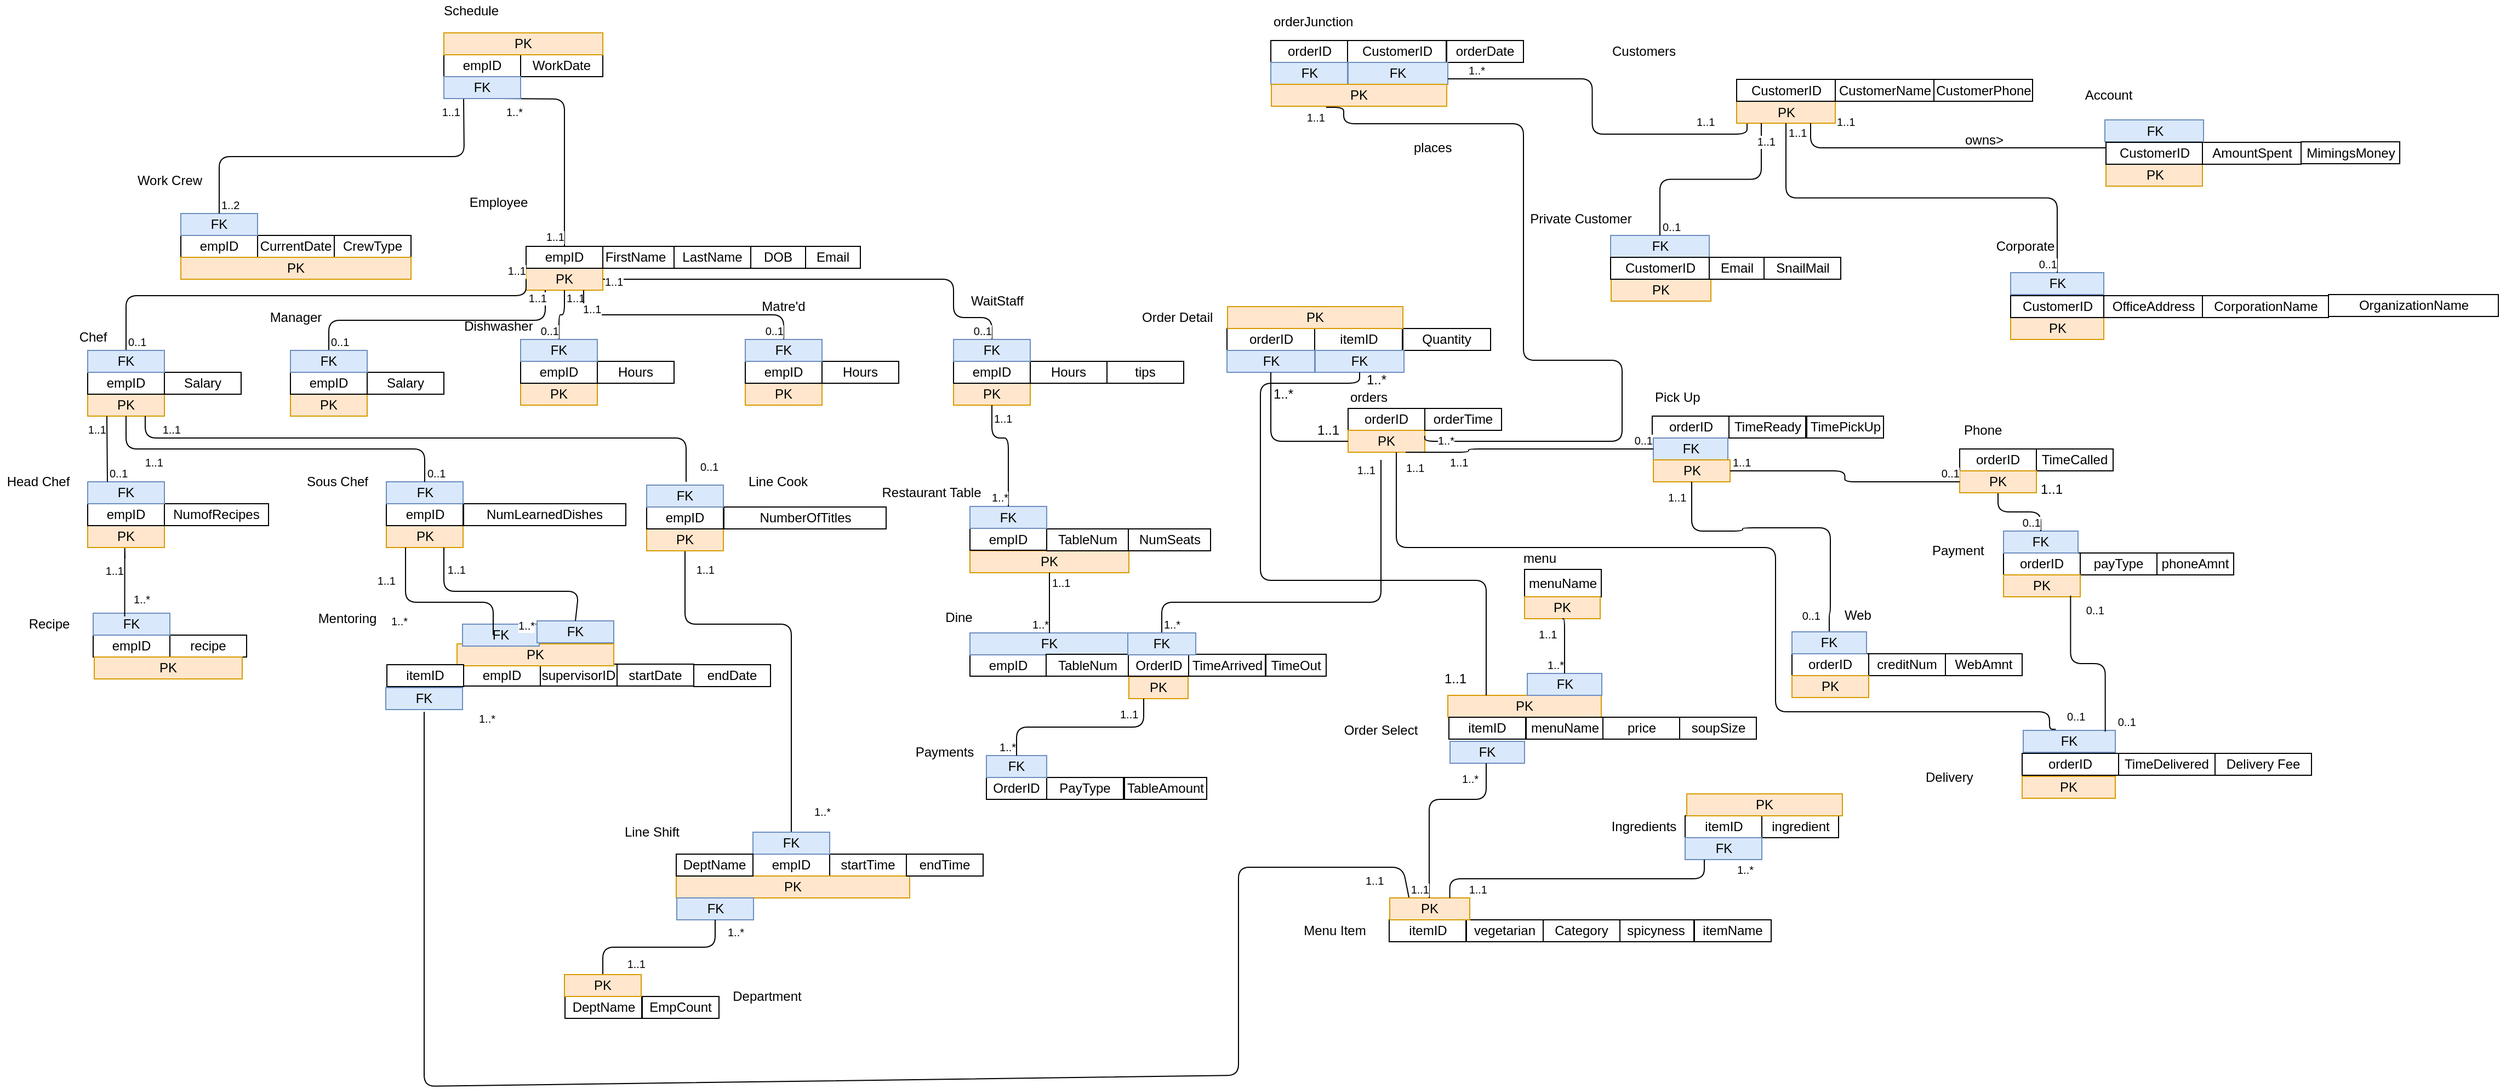 <mxfile version="10.6.7" type="google"><diagram id="Cxk62wOkOmI594WUSGKK" name="Page-1"><mxGraphModel dx="1768" dy="1693" grid="1" gridSize="10" guides="1" tooltips="1" connect="1" arrows="1" fold="1" page="1" pageScale="1" pageWidth="850" pageHeight="1100" math="0" shadow="0"><root><mxCell id="0"/><mxCell id="1" parent="0"/><mxCell id="6IQqN9vIqJ_eI1pd9vRB-5" value="Employee" style="text;html=1;strokeColor=none;fillColor=none;align=center;verticalAlign=middle;whiteSpace=wrap;rounded=0;" parent="1" vertex="1"><mxGeometry x="60" y="125" width="70" height="20" as="geometry"/></mxCell><mxCell id="6IQqN9vIqJ_eI1pd9vRB-6" value="FirstName" style="rounded=0;whiteSpace=wrap;html=1;" parent="1" vertex="1"><mxGeometry x="185" y="175" width="70" height="20" as="geometry"/></mxCell><mxCell id="6IQqN9vIqJ_eI1pd9vRB-7" value="LastName" style="rounded=0;whiteSpace=wrap;html=1;" parent="1" vertex="1"><mxGeometry x="255" y="175" width="70" height="20" as="geometry"/></mxCell><mxCell id="6IQqN9vIqJ_eI1pd9vRB-8" value="DOB" style="rounded=0;whiteSpace=wrap;html=1;" parent="1" vertex="1"><mxGeometry x="325" y="175" width="50" height="20" as="geometry"/></mxCell><mxCell id="6IQqN9vIqJ_eI1pd9vRB-9" value="Email" style="rounded=0;whiteSpace=wrap;html=1;" parent="1" vertex="1"><mxGeometry x="375" y="175" width="50" height="20" as="geometry"/></mxCell><mxCell id="yL8GW6-64tPu1cqJnyYP-2" value="Matre'd" style="text;html=1;strokeColor=none;fillColor=none;align=center;verticalAlign=middle;whiteSpace=wrap;rounded=0;" parent="1" vertex="1"><mxGeometry x="320" y="220" width="70" height="20" as="geometry"/></mxCell><mxCell id="6IQqN9vIqJ_eI1pd9vRB-13" value="Schedule" style="text;html=1;strokeColor=none;fillColor=none;align=center;verticalAlign=middle;whiteSpace=wrap;rounded=0;" parent="1" vertex="1"><mxGeometry x="35" y="-50" width="70" height="20" as="geometry"/></mxCell><mxCell id="6IQqN9vIqJ_eI1pd9vRB-14" value="empID" style="rounded=0;whiteSpace=wrap;html=1;" parent="1" vertex="1"><mxGeometry x="45" width="70" height="20" as="geometry"/></mxCell><mxCell id="6IQqN9vIqJ_eI1pd9vRB-18" value="Work Crew" style="text;html=1;strokeColor=none;fillColor=none;align=center;verticalAlign=middle;whiteSpace=wrap;rounded=0;" parent="1" vertex="1"><mxGeometry x="-240" y="105" width="70" height="20" as="geometry"/></mxCell><mxCell id="6IQqN9vIqJ_eI1pd9vRB-19" value="CurrentDate" style="rounded=0;whiteSpace=wrap;html=1;" parent="1" vertex="1"><mxGeometry x="-125" y="165" width="70" height="20" as="geometry"/></mxCell><mxCell id="6IQqN9vIqJ_eI1pd9vRB-20" value="CrewType" style="rounded=0;whiteSpace=wrap;html=1;" parent="1" vertex="1"><mxGeometry x="-55" y="165" width="70" height="20" as="geometry"/></mxCell><mxCell id="6IQqN9vIqJ_eI1pd9vRB-21" value="empID" style="rounded=0;whiteSpace=wrap;html=1;" parent="1" vertex="1"><mxGeometry x="-195" y="165" width="70" height="20" as="geometry"/></mxCell><mxCell id="6IQqN9vIqJ_eI1pd9vRB-23" value="FK" style="rounded=0;whiteSpace=wrap;html=1;fillColor=#dae8fc;strokeColor=#6c8ebf;" parent="1" vertex="1"><mxGeometry x="-195" y="145" width="70" height="20" as="geometry"/></mxCell><mxCell id="6IQqN9vIqJ_eI1pd9vRB-24" value="PK" style="rounded=0;whiteSpace=wrap;html=1;fillColor=#ffe6cc;strokeColor=#d79b00;" parent="1" vertex="1"><mxGeometry x="-195" y="185" width="210" height="20" as="geometry"/></mxCell><mxCell id="6IQqN9vIqJ_eI1pd9vRB-25" value="" style="endArrow=none;html=1;edgeStyle=orthogonalEdgeStyle;exitX=0.5;exitY=0;exitDx=0;exitDy=0;entryX=0.25;entryY=1;entryDx=0;entryDy=0;" parent="1" source="6IQqN9vIqJ_eI1pd9vRB-23" edge="1"><mxGeometry relative="1" as="geometry"><mxPoint x="-80" y="114.5" as="sourcePoint"/><mxPoint x="63" y="40" as="targetPoint"/></mxGeometry></mxCell><mxCell id="6IQqN9vIqJ_eI1pd9vRB-26" value="1..2" style="resizable=0;html=1;align=left;verticalAlign=bottom;labelBackgroundColor=#ffffff;fontSize=10;" parent="6IQqN9vIqJ_eI1pd9vRB-25" vertex="1" connectable="0"><mxGeometry x="-1" relative="1" as="geometry"/></mxCell><mxCell id="6IQqN9vIqJ_eI1pd9vRB-27" value="1..1" style="resizable=0;html=1;align=right;verticalAlign=bottom;labelBackgroundColor=#ffffff;fontSize=10;" parent="6IQqN9vIqJ_eI1pd9vRB-25" vertex="1" connectable="0"><mxGeometry x="1" relative="1" as="geometry"><mxPoint x="-3" y="20" as="offset"/></mxGeometry></mxCell><mxCell id="yL8GW6-64tPu1cqJnyYP-8" value="PK" style="rounded=0;whiteSpace=wrap;html=1;fillColor=#ffe6cc;strokeColor=#d79b00;" parent="1" vertex="1"><mxGeometry x="120" y="195" width="70" height="20" as="geometry"/></mxCell><mxCell id="yL8GW6-64tPu1cqJnyYP-12" value="empID" style="rounded=0;whiteSpace=wrap;html=1;" parent="1" vertex="1"><mxGeometry x="120" y="175" width="70" height="20" as="geometry"/></mxCell><mxCell id="6IQqN9vIqJ_eI1pd9vRB-30" value="WorkDate" style="rounded=0;whiteSpace=wrap;html=1;" parent="1" vertex="1"><mxGeometry x="115" width="75" height="20" as="geometry"/></mxCell><mxCell id="yL8GW6-64tPu1cqJnyYP-16" value="PK" style="rounded=0;whiteSpace=wrap;html=1;fillColor=#ffe6cc;strokeColor=#d79b00;" parent="1" vertex="1"><mxGeometry x="115" y="300" width="70" height="20" as="geometry"/></mxCell><mxCell id="yL8GW6-64tPu1cqJnyYP-17" value="empID" style="rounded=0;whiteSpace=wrap;html=1;" parent="1" vertex="1"><mxGeometry x="115" y="280" width="70" height="20" as="geometry"/></mxCell><mxCell id="yL8GW6-64tPu1cqJnyYP-18" value="Hours" style="rounded=0;whiteSpace=wrap;html=1;" parent="1" vertex="1"><mxGeometry x="185" y="280" width="70" height="20" as="geometry"/></mxCell><mxCell id="6IQqN9vIqJ_eI1pd9vRB-37" value="" style="endArrow=none;html=1;edgeStyle=orthogonalEdgeStyle;exitX=0.75;exitY=1;exitDx=0;exitDy=0;entryX=0.5;entryY=0;entryDx=0;entryDy=0;" parent="1" target="yL8GW6-64tPu1cqJnyYP-12" edge="1"><mxGeometry relative="1" as="geometry"><mxPoint x="98" y="40" as="sourcePoint"/><mxPoint x="155" y="155" as="targetPoint"/></mxGeometry></mxCell><mxCell id="6IQqN9vIqJ_eI1pd9vRB-38" value="1..*" style="resizable=0;html=1;align=left;verticalAlign=bottom;labelBackgroundColor=#ffffff;fontSize=10;" parent="6IQqN9vIqJ_eI1pd9vRB-37" vertex="1" connectable="0"><mxGeometry x="-1" relative="1" as="geometry"><mxPoint x="2" y="20" as="offset"/></mxGeometry></mxCell><mxCell id="6IQqN9vIqJ_eI1pd9vRB-39" value="1..1" style="resizable=0;html=1;align=right;verticalAlign=bottom;labelBackgroundColor=#ffffff;fontSize=10;" parent="6IQqN9vIqJ_eI1pd9vRB-37" vertex="1" connectable="0"><mxGeometry x="1" relative="1" as="geometry"/></mxCell><mxCell id="yL8GW6-64tPu1cqJnyYP-19" value="PK" style="rounded=0;whiteSpace=wrap;html=1;fillColor=#ffe6cc;strokeColor=#d79b00;" parent="1" vertex="1"><mxGeometry x="320" y="300" width="70" height="20" as="geometry"/></mxCell><mxCell id="yL8GW6-64tPu1cqJnyYP-20" value="empID" style="rounded=0;whiteSpace=wrap;html=1;" parent="1" vertex="1"><mxGeometry x="320" y="280" width="70" height="20" as="geometry"/></mxCell><mxCell id="yL8GW6-64tPu1cqJnyYP-21" value="Hours" style="rounded=0;whiteSpace=wrap;html=1;" parent="1" vertex="1"><mxGeometry x="390" y="280" width="70" height="20" as="geometry"/></mxCell><mxCell id="yL8GW6-64tPu1cqJnyYP-25" value="PK" style="rounded=0;whiteSpace=wrap;html=1;fillColor=#ffe6cc;strokeColor=#d79b00;" parent="1" vertex="1"><mxGeometry x="510" y="300" width="70" height="20" as="geometry"/></mxCell><mxCell id="yL8GW6-64tPu1cqJnyYP-26" value="empID" style="rounded=0;whiteSpace=wrap;html=1;" parent="1" vertex="1"><mxGeometry x="510" y="280" width="70" height="20" as="geometry"/></mxCell><mxCell id="yL8GW6-64tPu1cqJnyYP-27" value="Hours" style="rounded=0;whiteSpace=wrap;html=1;" parent="1" vertex="1"><mxGeometry x="580" y="280" width="70" height="20" as="geometry"/></mxCell><mxCell id="yL8GW6-64tPu1cqJnyYP-28" value="tips" style="rounded=0;whiteSpace=wrap;html=1;" parent="1" vertex="1"><mxGeometry x="650" y="280" width="70" height="20" as="geometry"/></mxCell><mxCell id="yL8GW6-64tPu1cqJnyYP-29" value="Dishwasher" style="text;html=1;strokeColor=none;fillColor=none;align=center;verticalAlign=middle;whiteSpace=wrap;rounded=0;" parent="1" vertex="1"><mxGeometry x="60" y="237.5" width="70" height="20" as="geometry"/></mxCell><mxCell id="yL8GW6-64tPu1cqJnyYP-32" value="WaitStaff" style="text;html=1;strokeColor=none;fillColor=none;align=center;verticalAlign=middle;whiteSpace=wrap;rounded=0;" parent="1" vertex="1"><mxGeometry x="515" y="215" width="70" height="20" as="geometry"/></mxCell><mxCell id="6IQqN9vIqJ_eI1pd9vRB-40" value="" style="endArrow=none;html=1;edgeStyle=orthogonalEdgeStyle;entryX=0;entryY=0.5;entryDx=0;entryDy=0;exitX=0.5;exitY=0;exitDx=0;exitDy=0;" parent="1" source="6IQqN9vIqJ_eI1pd9vRB-55" target="yL8GW6-64tPu1cqJnyYP-8" edge="1"><mxGeometry relative="1" as="geometry"><mxPoint x="-275" y="230" as="sourcePoint"/><mxPoint x="-115" y="230" as="targetPoint"/><Array as="points"><mxPoint x="-245" y="220"/><mxPoint x="120" y="220"/></Array></mxGeometry></mxCell><mxCell id="6IQqN9vIqJ_eI1pd9vRB-41" value="0..1" style="resizable=0;html=1;align=left;verticalAlign=bottom;labelBackgroundColor=#ffffff;fontSize=10;" parent="6IQqN9vIqJ_eI1pd9vRB-40" vertex="1" connectable="0"><mxGeometry x="-1" relative="1" as="geometry"/></mxCell><mxCell id="6IQqN9vIqJ_eI1pd9vRB-42" value="1..1" style="resizable=0;html=1;align=right;verticalAlign=bottom;labelBackgroundColor=#ffffff;fontSize=10;" parent="6IQqN9vIqJ_eI1pd9vRB-40" vertex="1" connectable="0"><mxGeometry x="1" relative="1" as="geometry"/></mxCell><mxCell id="yL8GW6-64tPu1cqJnyYP-33" value="PK" style="rounded=0;whiteSpace=wrap;html=1;fillColor=#ffe6cc;strokeColor=#d79b00;" parent="1" vertex="1"><mxGeometry x="-95" y="310" width="70" height="20" as="geometry"/></mxCell><mxCell id="6IQqN9vIqJ_eI1pd9vRB-43" value="" style="endArrow=none;html=1;edgeStyle=orthogonalEdgeStyle;entryX=0.25;entryY=1;entryDx=0;entryDy=0;exitX=0.5;exitY=0;exitDx=0;exitDy=0;" parent="1" source="6IQqN9vIqJ_eI1pd9vRB-56" target="yL8GW6-64tPu1cqJnyYP-8" edge="1"><mxGeometry relative="1" as="geometry"><mxPoint x="-30" y="226" as="sourcePoint"/><mxPoint x="130" y="226" as="targetPoint"/></mxGeometry></mxCell><mxCell id="6IQqN9vIqJ_eI1pd9vRB-44" value="0..1" style="resizable=0;html=1;align=left;verticalAlign=bottom;labelBackgroundColor=#ffffff;fontSize=10;" parent="6IQqN9vIqJ_eI1pd9vRB-43" vertex="1" connectable="0"><mxGeometry x="-1" relative="1" as="geometry"/></mxCell><mxCell id="6IQqN9vIqJ_eI1pd9vRB-45" value="1..1" style="resizable=0;html=1;align=right;verticalAlign=bottom;labelBackgroundColor=#ffffff;fontSize=10;" parent="6IQqN9vIqJ_eI1pd9vRB-43" vertex="1" connectable="0"><mxGeometry x="1" relative="1" as="geometry"><mxPoint x="2" y="15" as="offset"/></mxGeometry></mxCell><mxCell id="yL8GW6-64tPu1cqJnyYP-34" value="empID" style="rounded=0;whiteSpace=wrap;html=1;" parent="1" vertex="1"><mxGeometry x="-95" y="290" width="70" height="20" as="geometry"/></mxCell><mxCell id="6IQqN9vIqJ_eI1pd9vRB-46" value="" style="endArrow=none;html=1;edgeStyle=orthogonalEdgeStyle;exitX=0.5;exitY=1;exitDx=0;exitDy=0;entryX=0.5;entryY=0;entryDx=0;entryDy=0;" parent="1" source="yL8GW6-64tPu1cqJnyYP-8" target="6IQqN9vIqJ_eI1pd9vRB-57" edge="1"><mxGeometry relative="1" as="geometry"><mxPoint x="115" y="249.5" as="sourcePoint"/><mxPoint x="275" y="249.5" as="targetPoint"/></mxGeometry></mxCell><mxCell id="6IQqN9vIqJ_eI1pd9vRB-47" value="1..1" style="resizable=0;html=1;align=left;verticalAlign=bottom;labelBackgroundColor=#ffffff;fontSize=10;" parent="6IQqN9vIqJ_eI1pd9vRB-46" vertex="1" connectable="0"><mxGeometry x="-1" relative="1" as="geometry"><mxPoint y="15" as="offset"/></mxGeometry></mxCell><mxCell id="6IQqN9vIqJ_eI1pd9vRB-48" value="0..1" style="resizable=0;html=1;align=right;verticalAlign=bottom;labelBackgroundColor=#ffffff;fontSize=10;" parent="6IQqN9vIqJ_eI1pd9vRB-46" vertex="1" connectable="0"><mxGeometry x="1" relative="1" as="geometry"/></mxCell><mxCell id="yL8GW6-64tPu1cqJnyYP-35" value="Salary" style="rounded=0;whiteSpace=wrap;html=1;" parent="1" vertex="1"><mxGeometry x="-25" y="290" width="70" height="20" as="geometry"/></mxCell><mxCell id="6IQqN9vIqJ_eI1pd9vRB-49" value="" style="endArrow=none;html=1;edgeStyle=orthogonalEdgeStyle;exitX=0.75;exitY=1;exitDx=0;exitDy=0;entryX=0.5;entryY=0;entryDx=0;entryDy=0;" parent="1" source="yL8GW6-64tPu1cqJnyYP-8" target="6IQqN9vIqJ_eI1pd9vRB-58" edge="1"><mxGeometry relative="1" as="geometry"><mxPoint x="185" y="240" as="sourcePoint"/><mxPoint x="345" y="240" as="targetPoint"/></mxGeometry></mxCell><mxCell id="6IQqN9vIqJ_eI1pd9vRB-50" value="1..1" style="resizable=0;html=1;align=left;verticalAlign=bottom;labelBackgroundColor=#ffffff;fontSize=10;" parent="6IQqN9vIqJ_eI1pd9vRB-49" vertex="1" connectable="0"><mxGeometry x="-1" relative="1" as="geometry"><mxPoint x="-3" y="25" as="offset"/></mxGeometry></mxCell><mxCell id="6IQqN9vIqJ_eI1pd9vRB-51" value="0..1" style="resizable=0;html=1;align=right;verticalAlign=bottom;labelBackgroundColor=#ffffff;fontSize=10;" parent="6IQqN9vIqJ_eI1pd9vRB-49" vertex="1" connectable="0"><mxGeometry x="1" relative="1" as="geometry"><mxPoint y="0.5" as="offset"/></mxGeometry></mxCell><mxCell id="6IQqN9vIqJ_eI1pd9vRB-52" value="" style="endArrow=none;html=1;edgeStyle=orthogonalEdgeStyle;exitX=1;exitY=0.5;exitDx=0;exitDy=0;entryX=0.5;entryY=0;entryDx=0;entryDy=0;" parent="1" source="yL8GW6-64tPu1cqJnyYP-8" target="6IQqN9vIqJ_eI1pd9vRB-59" edge="1"><mxGeometry relative="1" as="geometry"><mxPoint x="225" y="222" as="sourcePoint"/><mxPoint x="385" y="222" as="targetPoint"/><Array as="points"><mxPoint x="510" y="205"/><mxPoint x="510" y="240"/><mxPoint x="545" y="240"/></Array></mxGeometry></mxCell><mxCell id="6IQqN9vIqJ_eI1pd9vRB-53" value="1..1" style="resizable=0;html=1;align=left;verticalAlign=bottom;labelBackgroundColor=#ffffff;fontSize=10;" parent="6IQqN9vIqJ_eI1pd9vRB-52" vertex="1" connectable="0"><mxGeometry x="-1" relative="1" as="geometry"><mxPoint y="10" as="offset"/></mxGeometry></mxCell><mxCell id="6IQqN9vIqJ_eI1pd9vRB-54" value="0..1" style="resizable=0;html=1;align=right;verticalAlign=bottom;labelBackgroundColor=#ffffff;fontSize=10;" parent="6IQqN9vIqJ_eI1pd9vRB-52" vertex="1" connectable="0"><mxGeometry x="1" relative="1" as="geometry"/></mxCell><mxCell id="yL8GW6-64tPu1cqJnyYP-36" value="PK" style="rounded=0;whiteSpace=wrap;html=1;fillColor=#ffe6cc;strokeColor=#d79b00;" parent="1" vertex="1"><mxGeometry x="-280" y="310" width="70" height="20" as="geometry"/></mxCell><mxCell id="yL8GW6-64tPu1cqJnyYP-37" value="empID" style="rounded=0;whiteSpace=wrap;html=1;" parent="1" vertex="1"><mxGeometry x="-280" y="290" width="70" height="20" as="geometry"/></mxCell><mxCell id="yL8GW6-64tPu1cqJnyYP-38" value="Salary" style="rounded=0;whiteSpace=wrap;html=1;" parent="1" vertex="1"><mxGeometry x="-210" y="290" width="70" height="20" as="geometry"/></mxCell><mxCell id="6IQqN9vIqJ_eI1pd9vRB-55" value="FK" style="rounded=0;whiteSpace=wrap;html=1;fillColor=#dae8fc;strokeColor=#6c8ebf;" parent="1" vertex="1"><mxGeometry x="-280" y="270" width="70" height="20" as="geometry"/></mxCell><mxCell id="6IQqN9vIqJ_eI1pd9vRB-56" value="FK" style="rounded=0;whiteSpace=wrap;html=1;fillColor=#dae8fc;strokeColor=#6c8ebf;" parent="1" vertex="1"><mxGeometry x="-95" y="270" width="70" height="20" as="geometry"/></mxCell><mxCell id="6IQqN9vIqJ_eI1pd9vRB-57" value="FK" style="rounded=0;whiteSpace=wrap;html=1;fillColor=#dae8fc;strokeColor=#6c8ebf;" parent="1" vertex="1"><mxGeometry x="115" y="260" width="70" height="20" as="geometry"/></mxCell><mxCell id="6IQqN9vIqJ_eI1pd9vRB-58" value="FK" style="rounded=0;whiteSpace=wrap;html=1;fillColor=#dae8fc;strokeColor=#6c8ebf;" parent="1" vertex="1"><mxGeometry x="320" y="260" width="70" height="20" as="geometry"/></mxCell><mxCell id="6IQqN9vIqJ_eI1pd9vRB-59" value="FK" style="rounded=0;whiteSpace=wrap;html=1;fillColor=#dae8fc;strokeColor=#6c8ebf;" parent="1" vertex="1"><mxGeometry x="510" y="260" width="70" height="20" as="geometry"/></mxCell><mxCell id="yL8GW6-64tPu1cqJnyYP-39" value="Manager" style="text;html=1;strokeColor=none;fillColor=none;align=center;verticalAlign=middle;whiteSpace=wrap;rounded=0;" parent="1" vertex="1"><mxGeometry x="-125" y="230" width="70" height="20" as="geometry"/></mxCell><mxCell id="yL8GW6-64tPu1cqJnyYP-41" value="Chef" style="text;html=1;strokeColor=none;fillColor=none;align=center;verticalAlign=middle;whiteSpace=wrap;rounded=0;" parent="1" vertex="1"><mxGeometry x="-310" y="247.5" width="70" height="20" as="geometry"/></mxCell><mxCell id="yL8GW6-64tPu1cqJnyYP-43" value="PK" style="rounded=0;whiteSpace=wrap;html=1;fillColor=#ffe6cc;strokeColor=#d79b00;" parent="1" vertex="1"><mxGeometry x="-280" y="430" width="70" height="20" as="geometry"/></mxCell><mxCell id="yL8GW6-64tPu1cqJnyYP-44" value="empID" style="rounded=0;whiteSpace=wrap;html=1;" parent="1" vertex="1"><mxGeometry x="-280" y="410" width="70" height="20" as="geometry"/></mxCell><mxCell id="yL8GW6-64tPu1cqJnyYP-45" value="NumofRecipes" style="rounded=0;whiteSpace=wrap;html=1;" parent="1" vertex="1"><mxGeometry x="-210" y="410" width="95" height="20" as="geometry"/></mxCell><mxCell id="yL8GW6-64tPu1cqJnyYP-46" value="Head Chef" style="text;html=1;strokeColor=none;fillColor=none;align=center;verticalAlign=middle;whiteSpace=wrap;rounded=0;" parent="1" vertex="1"><mxGeometry x="-360" y="380" width="70" height="20" as="geometry"/></mxCell><mxCell id="yL8GW6-64tPu1cqJnyYP-48" value="Recipe" style="text;html=1;strokeColor=none;fillColor=none;align=center;verticalAlign=middle;whiteSpace=wrap;rounded=0;" parent="1" vertex="1"><mxGeometry x="-350" y="510" width="70" height="20" as="geometry"/></mxCell><mxCell id="yL8GW6-64tPu1cqJnyYP-49" value="empID" style="rounded=0;whiteSpace=wrap;html=1;" parent="1" vertex="1"><mxGeometry x="-275" y="530" width="70" height="20" as="geometry"/></mxCell><mxCell id="yL8GW6-64tPu1cqJnyYP-51" value="recipe" style="rounded=0;whiteSpace=wrap;html=1;" parent="1" vertex="1"><mxGeometry x="-205" y="530" width="70" height="20" as="geometry"/></mxCell><mxCell id="yL8GW6-64tPu1cqJnyYP-52" value="PK" style="rounded=0;whiteSpace=wrap;html=1;fillColor=#ffe6cc;strokeColor=#d79b00;" parent="1" vertex="1"><mxGeometry x="-274" y="550" width="135" height="20" as="geometry"/></mxCell><mxCell id="yL8GW6-64tPu1cqJnyYP-53" value="FK" style="rounded=0;whiteSpace=wrap;html=1;fillColor=#dae8fc;strokeColor=#6c8ebf;" parent="1" vertex="1"><mxGeometry x="-280" y="390" width="70" height="20" as="geometry"/></mxCell><mxCell id="yL8GW6-64tPu1cqJnyYP-54" value="FK" style="rounded=0;whiteSpace=wrap;html=1;fillColor=#dae8fc;strokeColor=#6c8ebf;" parent="1" vertex="1"><mxGeometry x="-275" y="510" width="70" height="20" as="geometry"/></mxCell><mxCell id="6IQqN9vIqJ_eI1pd9vRB-60" value="PK" style="rounded=0;whiteSpace=wrap;html=1;fillColor=#ffe6cc;strokeColor=#d79b00;" parent="1" vertex="1"><mxGeometry x="525" y="453" width="145" height="20" as="geometry"/></mxCell><mxCell id="6IQqN9vIqJ_eI1pd9vRB-61" value="empID" style="rounded=0;whiteSpace=wrap;html=1;" parent="1" vertex="1"><mxGeometry x="525" y="432.5" width="70" height="20" as="geometry"/></mxCell><mxCell id="6IQqN9vIqJ_eI1pd9vRB-62" value="TableNum" style="rounded=0;whiteSpace=wrap;html=1;" parent="1" vertex="1"><mxGeometry x="595" y="433" width="75" height="20" as="geometry"/></mxCell><mxCell id="6IQqN9vIqJ_eI1pd9vRB-63" value="NumSeats" style="rounded=0;whiteSpace=wrap;html=1;" parent="1" vertex="1"><mxGeometry x="669.5" y="433" width="75" height="20" as="geometry"/></mxCell><mxCell id="6IQqN9vIqJ_eI1pd9vRB-64" value="Restaurant Table" style="text;html=1;strokeColor=none;fillColor=none;align=center;verticalAlign=middle;whiteSpace=wrap;rounded=0;" parent="1" vertex="1"><mxGeometry x="440" y="390" width="100" height="20" as="geometry"/></mxCell><mxCell id="6IQqN9vIqJ_eI1pd9vRB-66" value="FK" style="rounded=0;whiteSpace=wrap;html=1;fillColor=#dae8fc;strokeColor=#6c8ebf;" parent="1" vertex="1"><mxGeometry x="525" y="412.5" width="70" height="20" as="geometry"/></mxCell><mxCell id="yL8GW6-64tPu1cqJnyYP-56" value="PK" style="rounded=0;whiteSpace=wrap;html=1;fillColor=#ffe6cc;strokeColor=#d79b00;" parent="1" vertex="1"><mxGeometry x="-7.5" y="430" width="70" height="20" as="geometry"/></mxCell><mxCell id="yL8GW6-64tPu1cqJnyYP-57" value="empID" style="rounded=0;whiteSpace=wrap;html=1;" parent="1" vertex="1"><mxGeometry x="-7.5" y="410" width="70" height="20" as="geometry"/></mxCell><mxCell id="yL8GW6-64tPu1cqJnyYP-58" value="NumLearnedDishes" style="rounded=0;whiteSpace=wrap;html=1;" parent="1" vertex="1"><mxGeometry x="63" y="410" width="148" height="20" as="geometry"/></mxCell><mxCell id="yL8GW6-64tPu1cqJnyYP-59" value="Sous Chef" style="text;html=1;strokeColor=none;fillColor=none;align=center;verticalAlign=middle;whiteSpace=wrap;rounded=0;" parent="1" vertex="1"><mxGeometry x="-87.5" y="380" width="70" height="20" as="geometry"/></mxCell><mxCell id="yL8GW6-64tPu1cqJnyYP-60" value="FK" style="rounded=0;whiteSpace=wrap;html=1;fillColor=#dae8fc;strokeColor=#6c8ebf;" parent="1" vertex="1"><mxGeometry x="-7.5" y="390" width="70" height="20" as="geometry"/></mxCell><mxCell id="6IQqN9vIqJ_eI1pd9vRB-67" value="" style="endArrow=none;html=1;edgeStyle=orthogonalEdgeStyle;exitX=0.5;exitY=1;exitDx=0;exitDy=0;entryX=0.5;entryY=0;entryDx=0;entryDy=0;" parent="1" source="yL8GW6-64tPu1cqJnyYP-25" target="6IQqN9vIqJ_eI1pd9vRB-66" edge="1"><mxGeometry relative="1" as="geometry"><mxPoint x="515" y="350" as="sourcePoint"/><mxPoint x="675" y="350" as="targetPoint"/><Array as="points"><mxPoint x="545" y="350"/><mxPoint x="560" y="350"/></Array></mxGeometry></mxCell><mxCell id="6IQqN9vIqJ_eI1pd9vRB-68" value="1..1" style="resizable=0;html=1;align=left;verticalAlign=bottom;labelBackgroundColor=#ffffff;fontSize=10;" parent="6IQqN9vIqJ_eI1pd9vRB-67" vertex="1" connectable="0"><mxGeometry x="-1" relative="1" as="geometry"><mxPoint y="20" as="offset"/></mxGeometry></mxCell><mxCell id="6IQqN9vIqJ_eI1pd9vRB-69" value="1..*" style="resizable=0;html=1;align=right;verticalAlign=bottom;labelBackgroundColor=#ffffff;fontSize=10;" parent="6IQqN9vIqJ_eI1pd9vRB-67" vertex="1" connectable="0"><mxGeometry x="1" relative="1" as="geometry"/></mxCell><mxCell id="yL8GW6-64tPu1cqJnyYP-61" value="Mentoring" style="text;html=1;strokeColor=none;fillColor=none;align=center;verticalAlign=middle;whiteSpace=wrap;rounded=0;" parent="1" vertex="1"><mxGeometry x="-78" y="505" width="70" height="20" as="geometry"/></mxCell><mxCell id="yL8GW6-64tPu1cqJnyYP-62" value="empID" style="rounded=0;whiteSpace=wrap;html=1;" parent="1" vertex="1"><mxGeometry x="63" y="556.5" width="70" height="20" as="geometry"/></mxCell><mxCell id="yL8GW6-64tPu1cqJnyYP-63" value="supervisorID" style="rounded=0;whiteSpace=wrap;html=1;" parent="1" vertex="1"><mxGeometry x="133" y="556.5" width="70" height="20" as="geometry"/></mxCell><mxCell id="yL8GW6-64tPu1cqJnyYP-64" value="PK" style="rounded=0;whiteSpace=wrap;html=1;fillColor=#ffe6cc;strokeColor=#d79b00;" parent="1" vertex="1"><mxGeometry x="57" y="538" width="143" height="20" as="geometry"/></mxCell><mxCell id="yL8GW6-64tPu1cqJnyYP-65" value="FK" style="rounded=0;whiteSpace=wrap;html=1;fillColor=#dae8fc;strokeColor=#6c8ebf;" parent="1" vertex="1"><mxGeometry x="62" y="520" width="70" height="20" as="geometry"/></mxCell><mxCell id="yL8GW6-64tPu1cqJnyYP-66" value="startDate&lt;br&gt;" style="rounded=0;whiteSpace=wrap;html=1;" parent="1" vertex="1"><mxGeometry x="203" y="556.5" width="70" height="20" as="geometry"/></mxCell><mxCell id="6IQqN9vIqJ_eI1pd9vRB-70" value="PK" style="rounded=0;whiteSpace=wrap;html=1;fillColor=#ffe6cc;strokeColor=#d79b00;" parent="1" vertex="1"><mxGeometry x="670" y="568" width="54" height="20" as="geometry"/></mxCell><mxCell id="6IQqN9vIqJ_eI1pd9vRB-71" value="empID" style="rounded=0;whiteSpace=wrap;html=1;" parent="1" vertex="1"><mxGeometry x="525" y="547.5" width="70" height="20" as="geometry"/></mxCell><mxCell id="6IQqN9vIqJ_eI1pd9vRB-72" value="TimeArrived" style="rounded=0;whiteSpace=wrap;html=1;" parent="1" vertex="1"><mxGeometry x="724.5" y="547.5" width="70" height="20" as="geometry"/></mxCell><mxCell id="6IQqN9vIqJ_eI1pd9vRB-73" value="TimeOut" style="rounded=0;whiteSpace=wrap;html=1;" parent="1" vertex="1"><mxGeometry x="795" y="547.5" width="55" height="20" as="geometry"/></mxCell><mxCell id="6IQqN9vIqJ_eI1pd9vRB-74" value="Dine" style="text;html=1;strokeColor=none;fillColor=none;align=center;verticalAlign=middle;whiteSpace=wrap;rounded=0;" parent="1" vertex="1"><mxGeometry x="485" y="504" width="60" height="20" as="geometry"/></mxCell><mxCell id="6IQqN9vIqJ_eI1pd9vRB-75" value="FK" style="rounded=0;whiteSpace=wrap;html=1;fillColor=#dae8fc;strokeColor=#6c8ebf;" parent="1" vertex="1"><mxGeometry x="525" y="528" width="145" height="20" as="geometry"/></mxCell><mxCell id="6IQqN9vIqJ_eI1pd9vRB-77" value="" style="endArrow=none;html=1;edgeStyle=orthogonalEdgeStyle;exitX=0.5;exitY=1;exitDx=0;exitDy=0;entryX=0.5;entryY=0;entryDx=0;entryDy=0;" parent="1" source="6IQqN9vIqJ_eI1pd9vRB-60" target="6IQqN9vIqJ_eI1pd9vRB-75" edge="1"><mxGeometry relative="1" as="geometry"><mxPoint x="630" y="509.5" as="sourcePoint"/><mxPoint x="790" y="509.5" as="targetPoint"/></mxGeometry></mxCell><mxCell id="6IQqN9vIqJ_eI1pd9vRB-78" value="1..1" style="resizable=0;html=1;align=left;verticalAlign=bottom;labelBackgroundColor=#ffffff;fontSize=10;" parent="6IQqN9vIqJ_eI1pd9vRB-77" vertex="1" connectable="0"><mxGeometry x="-1" relative="1" as="geometry"><mxPoint y="17" as="offset"/></mxGeometry></mxCell><mxCell id="6IQqN9vIqJ_eI1pd9vRB-79" value="1..*" style="resizable=0;html=1;align=right;verticalAlign=bottom;labelBackgroundColor=#ffffff;fontSize=10;" parent="6IQqN9vIqJ_eI1pd9vRB-77" vertex="1" connectable="0"><mxGeometry x="1" relative="1" as="geometry"/></mxCell><mxCell id="yL8GW6-64tPu1cqJnyYP-67" value="Line Cook" style="text;html=1;strokeColor=none;fillColor=none;align=center;verticalAlign=middle;whiteSpace=wrap;rounded=0;" parent="1" vertex="1"><mxGeometry x="315" y="380" width="70" height="20" as="geometry"/></mxCell><mxCell id="yL8GW6-64tPu1cqJnyYP-85" style="edgeStyle=orthogonalEdgeStyle;orthogonalLoop=1;jettySize=auto;html=1;entryX=0.5;entryY=0;entryDx=0;entryDy=0;endArrow=none;exitX=0.5;exitY=1;exitDx=0;exitDy=0;" parent="1" source="yL8GW6-64tPu1cqJnyYP-69" target="yL8GW6-64tPu1cqJnyYP-77" edge="1"><mxGeometry relative="1" as="geometry"><Array as="points"><mxPoint x="265" y="520"/><mxPoint x="362" y="520"/></Array></mxGeometry></mxCell><mxCell id="yL8GW6-64tPu1cqJnyYP-69" value="PK" style="rounded=0;whiteSpace=wrap;html=1;fillColor=#ffe6cc;strokeColor=#d79b00;" parent="1" vertex="1"><mxGeometry x="230" y="433" width="70" height="20" as="geometry"/></mxCell><mxCell id="yL8GW6-64tPu1cqJnyYP-70" value="empID" style="rounded=0;whiteSpace=wrap;html=1;" parent="1" vertex="1"><mxGeometry x="230" y="413" width="70" height="20" as="geometry"/></mxCell><mxCell id="yL8GW6-64tPu1cqJnyYP-71" value="NumberOfTitles" style="rounded=0;whiteSpace=wrap;html=1;" parent="1" vertex="1"><mxGeometry x="300.5" y="413" width="148" height="20" as="geometry"/></mxCell><mxCell id="yL8GW6-64tPu1cqJnyYP-72" value="FK" style="rounded=0;whiteSpace=wrap;html=1;fillColor=#dae8fc;strokeColor=#6c8ebf;" parent="1" vertex="1"><mxGeometry x="230" y="393" width="70" height="20" as="geometry"/></mxCell><mxCell id="6IQqN9vIqJ_eI1pd9vRB-80" value="TableNum" style="rounded=0;whiteSpace=wrap;html=1;" parent="1" vertex="1"><mxGeometry x="594.5" y="547.5" width="75" height="20" as="geometry"/></mxCell><mxCell id="yL8GW6-64tPu1cqJnyYP-73" value="Line Shift" style="text;html=1;strokeColor=none;fillColor=none;align=center;verticalAlign=middle;whiteSpace=wrap;rounded=0;" parent="1" vertex="1"><mxGeometry x="200" y="700" width="70" height="20" as="geometry"/></mxCell><mxCell id="yL8GW6-64tPu1cqJnyYP-74" value="empID" style="rounded=0;whiteSpace=wrap;html=1;" parent="1" vertex="1"><mxGeometry x="327" y="730" width="70" height="20" as="geometry"/></mxCell><mxCell id="yL8GW6-64tPu1cqJnyYP-75" value="startTime" style="rounded=0;whiteSpace=wrap;html=1;" parent="1" vertex="1"><mxGeometry x="397" y="730" width="70" height="20" as="geometry"/></mxCell><mxCell id="yL8GW6-64tPu1cqJnyYP-76" value="PK" style="rounded=0;whiteSpace=wrap;html=1;fillColor=#ffe6cc;strokeColor=#d79b00;" parent="1" vertex="1"><mxGeometry x="257" y="750" width="213" height="20" as="geometry"/></mxCell><mxCell id="yL8GW6-64tPu1cqJnyYP-77" value="FK" style="rounded=0;whiteSpace=wrap;html=1;fillColor=#dae8fc;strokeColor=#6c8ebf;" parent="1" vertex="1"><mxGeometry x="327" y="710" width="70" height="20" as="geometry"/></mxCell><mxCell id="yL8GW6-64tPu1cqJnyYP-78" value="endTime" style="rounded=0;whiteSpace=wrap;html=1;" parent="1" vertex="1"><mxGeometry x="467" y="730" width="70" height="20" as="geometry"/></mxCell><mxCell id="6IQqN9vIqJ_eI1pd9vRB-81" value="OrderID" style="rounded=0;whiteSpace=wrap;html=1;" parent="1" vertex="1"><mxGeometry x="669.5" y="547.5" width="55" height="20" as="geometry"/></mxCell><mxCell id="L9Z-CeZiXZiaKmvt6ofY-6" value="FK" style="rounded=0;whiteSpace=wrap;html=1;fillColor=#dae8fc;strokeColor=#6c8ebf;" parent="1" vertex="1"><mxGeometry x="130" y="517" width="70" height="20" as="geometry"/></mxCell><mxCell id="6IQqN9vIqJ_eI1pd9vRB-84" value="PayType" style="rounded=0;whiteSpace=wrap;html=1;" parent="1" vertex="1"><mxGeometry x="595" y="660" width="70" height="20" as="geometry"/></mxCell><mxCell id="6IQqN9vIqJ_eI1pd9vRB-85" value="TableAmount" style="rounded=0;whiteSpace=wrap;html=1;" parent="1" vertex="1"><mxGeometry x="666" y="660" width="75" height="20" as="geometry"/></mxCell><mxCell id="6IQqN9vIqJ_eI1pd9vRB-86" value="Payments" style="text;html=1;strokeColor=none;fillColor=none;align=center;verticalAlign=middle;whiteSpace=wrap;rounded=0;" parent="1" vertex="1"><mxGeometry x="472" y="627" width="60" height="20" as="geometry"/></mxCell><mxCell id="6IQqN9vIqJ_eI1pd9vRB-90" value="OrderID" style="rounded=0;whiteSpace=wrap;html=1;" parent="1" vertex="1"><mxGeometry x="540" y="660" width="55" height="20" as="geometry"/></mxCell><mxCell id="L9Z-CeZiXZiaKmvt6ofY-13" value="endDate&lt;br&gt;" style="rounded=0;whiteSpace=wrap;html=1;" parent="1" vertex="1"><mxGeometry x="273" y="557" width="70" height="20" as="geometry"/></mxCell><mxCell id="L9Z-CeZiXZiaKmvt6ofY-16" value="1..*" style="resizable=0;html=1;align=right;verticalAlign=bottom;labelBackgroundColor=#ffffff;fontSize=10;" parent="1" vertex="1" connectable="0"><mxGeometry x="10" y="510" as="geometry"><mxPoint x="2" y="15" as="offset"/></mxGeometry></mxCell><mxCell id="L9Z-CeZiXZiaKmvt6ofY-17" value="1..1" style="resizable=0;html=1;align=right;verticalAlign=bottom;labelBackgroundColor=#ffffff;fontSize=10;" parent="1" vertex="1" connectable="0"><mxGeometry x="63" y="463" as="geometry"><mxPoint x="2" y="15" as="offset"/></mxGeometry></mxCell><mxCell id="6IQqN9vIqJ_eI1pd9vRB-91" value="FK" style="rounded=0;whiteSpace=wrap;html=1;fillColor=#dae8fc;strokeColor=#6c8ebf;" parent="1" vertex="1"><mxGeometry x="540" y="640" width="55" height="20" as="geometry"/></mxCell><mxCell id="L9Z-CeZiXZiaKmvt6ofY-18" value="1..*" style="resizable=0;html=1;align=right;verticalAlign=bottom;labelBackgroundColor=#ffffff;fontSize=10;" parent="1" vertex="1" connectable="0"><mxGeometry x="20" y="520" as="geometry"><mxPoint x="108" y="9" as="offset"/></mxGeometry></mxCell><mxCell id="6IQqN9vIqJ_eI1pd9vRB-92" value="" style="endArrow=none;html=1;edgeStyle=orthogonalEdgeStyle;exitX=0.25;exitY=1;exitDx=0;exitDy=0;entryX=0.5;entryY=0;entryDx=0;entryDy=0;" parent="1" source="6IQqN9vIqJ_eI1pd9vRB-70" target="6IQqN9vIqJ_eI1pd9vRB-91" edge="1"><mxGeometry relative="1" as="geometry"><mxPoint x="670" y="620" as="sourcePoint"/><mxPoint x="830" y="620" as="targetPoint"/></mxGeometry></mxCell><mxCell id="6IQqN9vIqJ_eI1pd9vRB-93" value="1..1" style="resizable=0;html=1;align=left;verticalAlign=bottom;labelBackgroundColor=#ffffff;fontSize=10;" parent="6IQqN9vIqJ_eI1pd9vRB-92" vertex="1" connectable="0"><mxGeometry x="-1" relative="1" as="geometry"><mxPoint x="-24" y="22" as="offset"/></mxGeometry></mxCell><mxCell id="6IQqN9vIqJ_eI1pd9vRB-94" value="1..*" style="resizable=0;html=1;align=right;verticalAlign=bottom;labelBackgroundColor=#ffffff;fontSize=10;" parent="6IQqN9vIqJ_eI1pd9vRB-92" vertex="1" connectable="0"><mxGeometry x="1" relative="1" as="geometry"/></mxCell><mxCell id="6IQqN9vIqJ_eI1pd9vRB-95" value="PK" style="rounded=0;whiteSpace=wrap;html=1;fillColor=#ffe6cc;strokeColor=#d79b00;" parent="1" vertex="1"><mxGeometry x="1224.5" y="42.5" width="90" height="20" as="geometry"/></mxCell><mxCell id="yL8GW6-64tPu1cqJnyYP-81" value="DeptName" style="rounded=0;whiteSpace=wrap;html=1;" parent="1" vertex="1"><mxGeometry x="155.5" y="860" width="70" height="20" as="geometry"/></mxCell><mxCell id="6IQqN9vIqJ_eI1pd9vRB-96" value="CustomerName" style="rounded=0;whiteSpace=wrap;html=1;" parent="1" vertex="1"><mxGeometry x="1314.5" y="22.5" width="90" height="20" as="geometry"/></mxCell><mxCell id="6IQqN9vIqJ_eI1pd9vRB-97" value="CustomerPhone" style="rounded=0;whiteSpace=wrap;html=1;" parent="1" vertex="1"><mxGeometry x="1404.5" y="22.5" width="90" height="20" as="geometry"/></mxCell><mxCell id="6IQqN9vIqJ_eI1pd9vRB-99" value="Customers" style="text;html=1;strokeColor=none;fillColor=none;align=center;verticalAlign=middle;whiteSpace=wrap;rounded=0;" parent="1" vertex="1"><mxGeometry x="1105" y="-13" width="70" height="20" as="geometry"/></mxCell><mxCell id="yL8GW6-64tPu1cqJnyYP-82" value="FK" style="rounded=0;whiteSpace=wrap;html=1;fillColor=#dae8fc;strokeColor=#6c8ebf;" parent="1" vertex="1"><mxGeometry x="257.5" y="770" width="70" height="20" as="geometry"/></mxCell><mxCell id="yL8GW6-64tPu1cqJnyYP-86" value="DeptName" style="rounded=0;whiteSpace=wrap;html=1;" parent="1" vertex="1"><mxGeometry x="257" y="730" width="70" height="20" as="geometry"/></mxCell><mxCell id="yL8GW6-64tPu1cqJnyYP-87" value="EmpCount" style="rounded=0;whiteSpace=wrap;html=1;" parent="1" vertex="1"><mxGeometry x="226" y="860" width="70" height="20" as="geometry"/></mxCell><mxCell id="yL8GW6-64tPu1cqJnyYP-88" value="Department" style="text;html=1;strokeColor=none;fillColor=none;align=center;verticalAlign=middle;whiteSpace=wrap;rounded=0;" parent="1" vertex="1"><mxGeometry x="304.5" y="850" width="70" height="20" as="geometry"/></mxCell><mxCell id="yL8GW6-64tPu1cqJnyYP-90" style="edgeStyle=orthogonalEdgeStyle;orthogonalLoop=1;jettySize=auto;html=1;entryX=0.5;entryY=1;entryDx=0;entryDy=0;endArrow=none;exitX=0.5;exitY=0;exitDx=0;exitDy=0;" parent="1" source="yL8GW6-64tPu1cqJnyYP-89" target="yL8GW6-64tPu1cqJnyYP-82" edge="1"><mxGeometry relative="1" as="geometry"/></mxCell><mxCell id="yL8GW6-64tPu1cqJnyYP-89" value="PK" style="rounded=0;whiteSpace=wrap;html=1;fillColor=#ffe6cc;strokeColor=#d79b00;" parent="1" vertex="1"><mxGeometry x="155" y="840" width="70" height="20" as="geometry"/></mxCell><mxCell id="6IQqN9vIqJ_eI1pd9vRB-102" value="PK" style="rounded=0;whiteSpace=wrap;html=1;fillColor=#ffe6cc;strokeColor=#d79b00;" parent="1" vertex="1"><mxGeometry x="1474.5" y="240" width="85" height="20" as="geometry"/></mxCell><mxCell id="6IQqN9vIqJ_eI1pd9vRB-103" value="AmountSpent" style="rounded=0;whiteSpace=wrap;html=1;" parent="1" vertex="1"><mxGeometry x="1649.5" y="80" width="90" height="20" as="geometry"/></mxCell><mxCell id="6IQqN9vIqJ_eI1pd9vRB-104" value="MimingsMoney" style="rounded=0;whiteSpace=wrap;html=1;" parent="1" vertex="1"><mxGeometry x="1739.5" y="79.5" width="90" height="20" as="geometry"/></mxCell><mxCell id="6IQqN9vIqJ_eI1pd9vRB-106" value="FK" style="endArrow=none;html=1;edgeStyle=orthogonalEdgeStyle;exitX=0.75;exitY=1;exitDx=0;exitDy=0;entryX=0.5;entryY=0;entryDx=0;entryDy=0;fillColor=#dae8fc;strokeColor=#6c8ebf;" parent="1" target="6IQqN9vIqJ_eI1pd9vRB-106" vertex="1"><mxGeometry x="1560.5" y="59.5" width="90" height="20" as="geometry"/></mxCell><mxCell id="6IQqN9vIqJ_eI1pd9vRB-107" value="PK" style="rounded=0;whiteSpace=wrap;html=1;fillColor=#ffe6cc;strokeColor=#d79b00;" parent="1" vertex="1"><mxGeometry x="1110" y="205" width="91" height="20" as="geometry"/></mxCell><mxCell id="6IQqN9vIqJ_eI1pd9vRB-109" value="Email" style="rounded=0;whiteSpace=wrap;html=1;" parent="1" vertex="1"><mxGeometry x="1199.5" y="185" width="50" height="20" as="geometry"/></mxCell><mxCell id="6IQqN9vIqJ_eI1pd9vRB-111" value="FK" style="rounded=0;whiteSpace=wrap;html=1;fillColor=#dae8fc;strokeColor=#6c8ebf;" parent="1" vertex="1"><mxGeometry x="1109.5" y="165" width="90" height="20" as="geometry"/></mxCell><mxCell id="L9Z-CeZiXZiaKmvt6ofY-24" value="" style="endArrow=none;html=1;edgeStyle=orthogonalEdgeStyle;entryX=0.25;entryY=1;entryDx=0;entryDy=0;" parent="1" target="yL8GW6-64tPu1cqJnyYP-36" edge="1"><mxGeometry relative="1" as="geometry"><mxPoint x="-262" y="390" as="sourcePoint"/><mxPoint x="130" y="215" as="targetPoint"/><Array as="points"><mxPoint x="-262" y="390"/></Array></mxGeometry></mxCell><mxCell id="L9Z-CeZiXZiaKmvt6ofY-25" value="0..1" style="resizable=0;html=1;align=left;verticalAlign=bottom;labelBackgroundColor=#ffffff;fontSize=10;" parent="L9Z-CeZiXZiaKmvt6ofY-24" vertex="1" connectable="0"><mxGeometry x="-1" relative="1" as="geometry"/></mxCell><mxCell id="L9Z-CeZiXZiaKmvt6ofY-26" value="1..1" style="resizable=0;html=1;align=right;verticalAlign=bottom;labelBackgroundColor=#ffffff;fontSize=10;" parent="L9Z-CeZiXZiaKmvt6ofY-24" vertex="1" connectable="0"><mxGeometry x="1" relative="1" as="geometry"><mxPoint y="20" as="offset"/></mxGeometry></mxCell><mxCell id="6IQqN9vIqJ_eI1pd9vRB-112" value="SnailMail" style="rounded=0;whiteSpace=wrap;html=1;" parent="1" vertex="1"><mxGeometry x="1249.5" y="185" width="70" height="20" as="geometry"/></mxCell><mxCell id="L9Z-CeZiXZiaKmvt6ofY-30" value="" style="endArrow=none;html=1;edgeStyle=orthogonalEdgeStyle;exitX=0.411;exitY=0.15;exitDx=0;exitDy=0;exitPerimeter=0;" parent="1" source="yL8GW6-64tPu1cqJnyYP-54" edge="1"><mxGeometry relative="1" as="geometry"><mxPoint x="-235" y="400" as="sourcePoint"/><mxPoint x="-246" y="460" as="targetPoint"/><Array as="points"><mxPoint x="-246" y="447"/></Array></mxGeometry></mxCell><mxCell id="L9Z-CeZiXZiaKmvt6ofY-31" value="1..*&lt;br&gt;" style="resizable=0;html=1;align=left;verticalAlign=bottom;labelBackgroundColor=#ffffff;fontSize=10;" parent="L9Z-CeZiXZiaKmvt6ofY-30" vertex="1" connectable="0"><mxGeometry x="-1" relative="1" as="geometry"><mxPoint x="6" y="-8" as="offset"/></mxGeometry></mxCell><mxCell id="L9Z-CeZiXZiaKmvt6ofY-32" value="1..1" style="resizable=0;html=1;align=right;verticalAlign=bottom;labelBackgroundColor=#ffffff;fontSize=10;" parent="L9Z-CeZiXZiaKmvt6ofY-30" vertex="1" connectable="0"><mxGeometry x="1" relative="1" as="geometry"><mxPoint y="20" as="offset"/></mxGeometry></mxCell><mxCell id="L9Z-CeZiXZiaKmvt6ofY-27" value="" style="endArrow=none;html=1;edgeStyle=orthogonalEdgeStyle;exitX=0.5;exitY=0;exitDx=0;exitDy=0;entryX=0.5;entryY=1;entryDx=0;entryDy=0;" parent="1" source="yL8GW6-64tPu1cqJnyYP-60" target="yL8GW6-64tPu1cqJnyYP-36" edge="1"><mxGeometry relative="1" as="geometry"><mxPoint x="-235" y="400" as="sourcePoint"/><mxPoint x="-235" y="340" as="targetPoint"/><Array as="points"><mxPoint x="28" y="360"/><mxPoint x="-245" y="360"/></Array></mxGeometry></mxCell><mxCell id="L9Z-CeZiXZiaKmvt6ofY-28" value="0..1" style="resizable=0;html=1;align=left;verticalAlign=bottom;labelBackgroundColor=#ffffff;fontSize=10;" parent="L9Z-CeZiXZiaKmvt6ofY-27" vertex="1" connectable="0"><mxGeometry x="-1" relative="1" as="geometry"/></mxCell><mxCell id="L9Z-CeZiXZiaKmvt6ofY-29" value="1..1" style="resizable=0;html=1;align=right;verticalAlign=bottom;labelBackgroundColor=#ffffff;fontSize=10;" parent="L9Z-CeZiXZiaKmvt6ofY-27" vertex="1" connectable="0"><mxGeometry x="1" relative="1" as="geometry"><mxPoint x="50" y="20" as="offset"/></mxGeometry></mxCell><mxCell id="6IQqN9vIqJ_eI1pd9vRB-110" value="Private Customer" style="text;html=1;strokeColor=none;fillColor=none;align=center;verticalAlign=middle;whiteSpace=wrap;rounded=0;" parent="1" vertex="1"><mxGeometry x="1029.5" y="140" width="105" height="20" as="geometry"/></mxCell><mxCell id="6IQqN9vIqJ_eI1pd9vRB-114" value="OfficeAddress" style="rounded=0;whiteSpace=wrap;html=1;" parent="1" vertex="1"><mxGeometry x="1559.5" y="220" width="90" height="20" as="geometry"/></mxCell><mxCell id="6IQqN9vIqJ_eI1pd9vRB-115" value="CorporationName" style="rounded=0;whiteSpace=wrap;html=1;" parent="1" vertex="1"><mxGeometry x="1649.5" y="220" width="115" height="20" as="geometry"/></mxCell><mxCell id="6IQqN9vIqJ_eI1pd9vRB-116" value="FK" style="rounded=0;whiteSpace=wrap;html=1;fillColor=#dae8fc;strokeColor=#6c8ebf;" parent="1" vertex="1"><mxGeometry x="1474.5" y="199" width="85" height="20" as="geometry"/></mxCell><mxCell id="6IQqN9vIqJ_eI1pd9vRB-117" value="Corporate" style="text;html=1;strokeColor=none;fillColor=none;align=center;verticalAlign=middle;whiteSpace=wrap;rounded=0;" parent="1" vertex="1"><mxGeometry x="1444" y="165" width="88" height="20" as="geometry"/></mxCell><mxCell id="6IQqN9vIqJ_eI1pd9vRB-118" value="OrganizationName" style="rounded=0;whiteSpace=wrap;html=1;" parent="1" vertex="1"><mxGeometry x="1764.5" y="219" width="155" height="20" as="geometry"/></mxCell><mxCell id="6IQqN9vIqJ_eI1pd9vRB-113" value="PK" style="endArrow=none;html=1;edgeStyle=orthogonalEdgeStyle;exitX=0.25;exitY=1;exitDx=0;exitDy=0;entryX=0.5;entryY=0;entryDx=0;entryDy=0;fillColor=#ffe6cc;strokeColor=#d79b00;" parent="1" target="6IQqN9vIqJ_eI1pd9vRB-111" vertex="1"><mxGeometry x="1561.5" y="100" width="88" height="20" as="geometry"/></mxCell><mxCell id="L9Z-CeZiXZiaKmvt6ofY-35" value="" style="endArrow=none;html=1;edgeStyle=orthogonalEdgeStyle;entryX=0.75;entryY=1;entryDx=0;entryDy=0;" parent="1" target="yL8GW6-64tPu1cqJnyYP-36" edge="1"><mxGeometry relative="1" as="geometry"><mxPoint x="266" y="390" as="sourcePoint"/><mxPoint x="-252" y="340" as="targetPoint"/><Array as="points"><mxPoint x="266" y="350"/><mxPoint x="-227" y="350"/></Array></mxGeometry></mxCell><mxCell id="L9Z-CeZiXZiaKmvt6ofY-36" value="0..1" style="resizable=0;html=1;align=left;verticalAlign=bottom;labelBackgroundColor=#ffffff;fontSize=10;" parent="L9Z-CeZiXZiaKmvt6ofY-35" vertex="1" connectable="0"><mxGeometry x="-1" relative="1" as="geometry"><mxPoint x="11" y="-6" as="offset"/></mxGeometry></mxCell><mxCell id="L9Z-CeZiXZiaKmvt6ofY-37" value="1..1" style="resizable=0;html=1;align=right;verticalAlign=bottom;labelBackgroundColor=#ffffff;fontSize=10;" parent="L9Z-CeZiXZiaKmvt6ofY-35" vertex="1" connectable="0"><mxGeometry x="1" relative="1" as="geometry"><mxPoint x="17" y="50" as="offset"/></mxGeometry></mxCell><mxCell id="6IQqN9vIqJ_eI1pd9vRB-126" value="CustomerID" style="rounded=0;whiteSpace=wrap;html=1;" parent="1" vertex="1"><mxGeometry x="1224.5" y="22.5" width="90" height="20" as="geometry"/></mxCell><mxCell id="L9Z-CeZiXZiaKmvt6ofY-39" value="1..1" style="resizable=0;html=1;align=right;verticalAlign=bottom;labelBackgroundColor=#ffffff;fontSize=10;" parent="1" vertex="1" connectable="0"><mxGeometry x="290" y="463" as="geometry"><mxPoint x="2" y="15" as="offset"/></mxGeometry></mxCell><mxCell id="6IQqN9vIqJ_eI1pd9vRB-127" value="CustomerID" style="rounded=0;whiteSpace=wrap;html=1;" parent="1" vertex="1"><mxGeometry x="1109.5" y="185" width="90" height="20" as="geometry"/></mxCell><mxCell id="6IQqN9vIqJ_eI1pd9vRB-128" value="CustomerID" style="rounded=0;whiteSpace=wrap;html=1;" parent="1" vertex="1"><mxGeometry x="1561.5" y="80" width="88" height="20" as="geometry"/></mxCell><mxCell id="L9Z-CeZiXZiaKmvt6ofY-40" value="1..*" style="resizable=0;html=1;align=right;verticalAlign=bottom;labelBackgroundColor=#ffffff;fontSize=10;" parent="1" vertex="1" connectable="0"><mxGeometry x="290" y="690" as="geometry"><mxPoint x="108" y="9" as="offset"/></mxGeometry></mxCell><mxCell id="L9Z-CeZiXZiaKmvt6ofY-41" value="1..1" style="resizable=0;html=1;align=right;verticalAlign=bottom;labelBackgroundColor=#ffffff;fontSize=10;" parent="1" vertex="1" connectable="0"><mxGeometry x="300" y="473" as="geometry"><mxPoint x="-71" y="365" as="offset"/></mxGeometry></mxCell><mxCell id="L9Z-CeZiXZiaKmvt6ofY-42" value="1..*" style="resizable=0;html=1;align=right;verticalAlign=bottom;labelBackgroundColor=#ffffff;fontSize=10;" parent="1" vertex="1" connectable="0"><mxGeometry x="211" y="800" as="geometry"><mxPoint x="108" y="9" as="offset"/></mxGeometry></mxCell><mxCell id="L9Z-CeZiXZiaKmvt6ofY-47" value="" style="endArrow=none;html=1;entryX=0.75;entryY=1;entryDx=0;entryDy=0;exitX=0.5;exitY=0;exitDx=0;exitDy=0;" parent="1" source="L9Z-CeZiXZiaKmvt6ofY-6" target="yL8GW6-64tPu1cqJnyYP-56" edge="1"><mxGeometry width="50" height="50" relative="1" as="geometry"><mxPoint x="-360" y="950" as="sourcePoint"/><mxPoint x="-310" y="900" as="targetPoint"/><Array as="points"><mxPoint x="168" y="490"/><mxPoint x="45" y="490"/></Array></mxGeometry></mxCell><mxCell id="L9Z-CeZiXZiaKmvt6ofY-48" value="" style="endArrow=none;html=1;entryX=0.25;entryY=1;entryDx=0;entryDy=0;" parent="1" target="yL8GW6-64tPu1cqJnyYP-56" edge="1"><mxGeometry width="50" height="50" relative="1" as="geometry"><mxPoint x="90" y="530" as="sourcePoint"/><mxPoint x="-310" y="900" as="targetPoint"/><Array as="points"><mxPoint x="90" y="500"/><mxPoint x="10" y="500"/></Array></mxGeometry></mxCell><mxCell id="L9Z-CeZiXZiaKmvt6ofY-49" value="1..1" style="resizable=0;html=1;align=right;verticalAlign=bottom;labelBackgroundColor=#ffffff;fontSize=10;" parent="1" vertex="1" connectable="0"><mxGeometry x="-1" y="473" as="geometry"><mxPoint x="2" y="15" as="offset"/></mxGeometry></mxCell><mxCell id="6IQqN9vIqJ_eI1pd9vRB-133" value="" style="endArrow=none;html=1;edgeStyle=orthogonalEdgeStyle;exitX=0.75;exitY=1;exitDx=0;exitDy=0;entryX=0;entryY=0.25;entryDx=0;entryDy=0;" parent="1" source="6IQqN9vIqJ_eI1pd9vRB-95" target="6IQqN9vIqJ_eI1pd9vRB-128" edge="1"><mxGeometry relative="1" as="geometry"><mxPoint x="1334.5" y="77" as="sourcePoint"/><mxPoint x="1494.5" y="77" as="targetPoint"/></mxGeometry></mxCell><mxCell id="6IQqN9vIqJ_eI1pd9vRB-134" value="1..1" style="resizable=0;html=1;align=left;verticalAlign=bottom;labelBackgroundColor=#ffffff;fontSize=10;" parent="6IQqN9vIqJ_eI1pd9vRB-133" vertex="1" connectable="0"><mxGeometry x="-1" relative="1" as="geometry"><mxPoint x="22" y="6.5" as="offset"/></mxGeometry></mxCell><mxCell id="6IQqN9vIqJ_eI1pd9vRB-139" value="" style="endArrow=none;html=1;edgeStyle=orthogonalEdgeStyle;exitX=0.25;exitY=1;exitDx=0;exitDy=0;" parent="1" source="6IQqN9vIqJ_eI1pd9vRB-95" edge="1"><mxGeometry x="1345" y="202" width="85" height="20" as="geometry"/></mxCell><mxCell id="6IQqN9vIqJ_eI1pd9vRB-140" value="parent" style="resizable=0;html=1;align=left;verticalAlign=bottom;labelBackgroundColor=#ffffff;fontSize=10;" parent="6IQqN9vIqJ_eI1pd9vRB-139" vertex="1" connectable="0"><mxGeometry x="1481" y="20" width="88" height="20" as="geometry"/></mxCell><mxCell id="6IQqN9vIqJ_eI1pd9vRB-141" value="child" style="resizable=0;html=1;align=right;verticalAlign=bottom;labelBackgroundColor=#ffffff;fontSize=10;" parent="6IQqN9vIqJ_eI1pd9vRB-139" vertex="1" connectable="0"><mxGeometry x="1" relative="1" as="geometry"/></mxCell><mxCell id="L9Z-CeZiXZiaKmvt6ofY-50" value="" style="endArrow=none;html=1;exitX=0.25;exitY=0;exitDx=0;exitDy=0;entryX=0.5;entryY=1;entryDx=0;entryDy=0;" parent="1" edge="1"><mxGeometry width="50" height="50" relative="1" as="geometry"><mxPoint x="926" y="772" as="sourcePoint"/><mxPoint x="27" y="600" as="targetPoint"/><Array as="points"><mxPoint x="920" y="742"/><mxPoint x="770" y="742"/><mxPoint x="770" y="932"/><mxPoint x="27" y="942"/><mxPoint x="27" y="672"/></Array></mxGeometry></mxCell><mxCell id="6IQqN9vIqJ_eI1pd9vRB-142" value="CustomerID" style="rounded=0;whiteSpace=wrap;html=1;" parent="1" vertex="1"><mxGeometry x="1474.5" y="220" width="85" height="20" as="geometry"/></mxCell><mxCell id="6IQqN9vIqJ_eI1pd9vRB-132" value="Account" style="text;html=1;strokeColor=none;fillColor=none;align=center;verticalAlign=middle;whiteSpace=wrap;rounded=0;" parent="1" vertex="1"><mxGeometry x="1519.5" y="27" width="88" height="20" as="geometry"/></mxCell><mxCell id="6IQqN9vIqJ_eI1pd9vRB-143" value="" style="endArrow=none;html=1;edgeStyle=orthogonalEdgeStyle;entryX=0.25;entryY=1;entryDx=0;entryDy=0;exitX=0.5;exitY=0;exitDx=0;exitDy=0;" parent="1" source="6IQqN9vIqJ_eI1pd9vRB-111" target="6IQqN9vIqJ_eI1pd9vRB-95" edge="1"><mxGeometry relative="1" as="geometry"><mxPoint x="1084.5" y="111.5" as="sourcePoint"/><mxPoint x="1244.5" y="111.5" as="targetPoint"/></mxGeometry></mxCell><mxCell id="6IQqN9vIqJ_eI1pd9vRB-144" value="0..1" style="resizable=0;html=1;align=left;verticalAlign=bottom;labelBackgroundColor=#ffffff;fontSize=10;" parent="6IQqN9vIqJ_eI1pd9vRB-143" vertex="1" connectable="0"><mxGeometry x="-1" relative="1" as="geometry"/></mxCell><mxCell id="6IQqN9vIqJ_eI1pd9vRB-145" value="1..1" style="resizable=0;html=1;align=right;verticalAlign=bottom;labelBackgroundColor=#ffffff;fontSize=10;" parent="6IQqN9vIqJ_eI1pd9vRB-143" vertex="1" connectable="0"><mxGeometry x="1" relative="1" as="geometry"><mxPoint x="13" y="25" as="offset"/></mxGeometry></mxCell><mxCell id="L9Z-CeZiXZiaKmvt6ofY-52" value="1..*" style="resizable=0;html=1;align=right;verticalAlign=bottom;labelBackgroundColor=#ffffff;fontSize=10;" parent="1" vertex="1" connectable="0"><mxGeometry x="83" y="607" as="geometry"><mxPoint x="9" y="7" as="offset"/></mxGeometry></mxCell><mxCell id="L9Z-CeZiXZiaKmvt6ofY-54" value="1..1" style="resizable=0;html=1;align=left;verticalAlign=bottom;labelBackgroundColor=#ffffff;fontSize=10;" parent="1" vertex="1" connectable="0"><mxGeometry x="907.5" y="740" as="geometry"><mxPoint x="-24" y="22" as="offset"/></mxGeometry></mxCell><mxCell id="6IQqN9vIqJ_eI1pd9vRB-146" value="" style="endArrow=none;html=1;edgeStyle=orthogonalEdgeStyle;exitX=0.5;exitY=1;exitDx=0;exitDy=0;entryX=0.5;entryY=0;entryDx=0;entryDy=0;" parent="1" source="6IQqN9vIqJ_eI1pd9vRB-95" target="6IQqN9vIqJ_eI1pd9vRB-116" edge="1"><mxGeometry relative="1" as="geometry"><mxPoint x="1339.5" y="121.5" as="sourcePoint"/><mxPoint x="1499.5" y="121.5" as="targetPoint"/></mxGeometry></mxCell><mxCell id="6IQqN9vIqJ_eI1pd9vRB-147" value="1..1" style="resizable=0;html=1;align=left;verticalAlign=bottom;labelBackgroundColor=#ffffff;fontSize=10;" parent="6IQqN9vIqJ_eI1pd9vRB-146" vertex="1" connectable="0"><mxGeometry x="-1" relative="1" as="geometry"><mxPoint y="17" as="offset"/></mxGeometry></mxCell><mxCell id="6IQqN9vIqJ_eI1pd9vRB-148" value="0..1" style="resizable=0;html=1;align=right;verticalAlign=bottom;labelBackgroundColor=#ffffff;fontSize=10;" parent="6IQqN9vIqJ_eI1pd9vRB-146" vertex="1" connectable="0"><mxGeometry x="1" relative="1" as="geometry"/></mxCell><mxCell id="L9Z-CeZiXZiaKmvt6ofY-59" value="itemName" style="rounded=0;whiteSpace=wrap;html=1;" parent="1" vertex="1"><mxGeometry x="1186" y="790" width="70" height="20" as="geometry"/></mxCell><mxCell id="L9Z-CeZiXZiaKmvt6ofY-64" value="spicyness" style="rounded=0;whiteSpace=wrap;html=1;" parent="1" vertex="1"><mxGeometry x="1115.5" y="790" width="70" height="20" as="geometry"/></mxCell><mxCell id="L9Z-CeZiXZiaKmvt6ofY-65" value="Category" style="rounded=0;whiteSpace=wrap;html=1;" parent="1" vertex="1"><mxGeometry x="1048" y="790" width="70" height="20" as="geometry"/></mxCell><mxCell id="L9Z-CeZiXZiaKmvt6ofY-68" value="vegetarian&lt;br&gt;" style="rounded=0;whiteSpace=wrap;html=1;" parent="1" vertex="1"><mxGeometry x="978" y="790" width="70" height="20" as="geometry"/></mxCell><mxCell id="L9Z-CeZiXZiaKmvt6ofY-69" value="itemID&lt;br&gt;" style="rounded=0;whiteSpace=wrap;html=1;" parent="1" vertex="1"><mxGeometry x="907.5" y="790" width="70" height="20" as="geometry"/></mxCell><mxCell id="jIhWEr2acMyGkazOJlKG-1" value="Menu Item" style="text;html=1;strokeColor=none;fillColor=none;align=center;verticalAlign=middle;whiteSpace=wrap;rounded=0;" parent="1" vertex="1"><mxGeometry x="822.5" y="790" width="70" height="20" as="geometry"/></mxCell><mxCell id="jIhWEr2acMyGkazOJlKG-2" value="PK" style="rounded=0;whiteSpace=wrap;html=1;fillColor=#ffe6cc;strokeColor=#d79b00;" parent="1" vertex="1"><mxGeometry x="908" y="770" width="73" height="20" as="geometry"/></mxCell><mxCell id="jIhWEr2acMyGkazOJlKG-7" value="PK" style="rounded=0;whiteSpace=wrap;html=1;fillColor=#ffe6cc;strokeColor=#d79b00;" parent="1" vertex="1"><mxGeometry x="961" y="585" width="140" height="20" as="geometry"/></mxCell><mxCell id="jIhWEr2acMyGkazOJlKG-8" value="itemID&lt;br&gt;" style="rounded=0;whiteSpace=wrap;html=1;" parent="1" vertex="1"><mxGeometry x="962" y="605" width="70" height="20" as="geometry"/></mxCell><mxCell id="jIhWEr2acMyGkazOJlKG-9" value="menuName" style="rounded=0;whiteSpace=wrap;html=1;" parent="1" vertex="1"><mxGeometry x="1032.5" y="605" width="70" height="20" as="geometry"/></mxCell><mxCell id="jIhWEr2acMyGkazOJlKG-10" value="FK" style="rounded=0;whiteSpace=wrap;html=1;fillColor=#dae8fc;strokeColor=#6c8ebf;" parent="1" vertex="1"><mxGeometry x="963" y="627" width="68" height="20" as="geometry"/></mxCell><mxCell id="jIhWEr2acMyGkazOJlKG-15" value="price&lt;br&gt;" style="rounded=0;whiteSpace=wrap;html=1;" parent="1" vertex="1"><mxGeometry x="1102.5" y="605" width="70" height="20" as="geometry"/></mxCell><mxCell id="jIhWEr2acMyGkazOJlKG-16" value="" style="endArrow=none;html=1;edgeStyle=orthogonalEdgeStyle;exitX=0.5;exitY=1;exitDx=0;exitDy=0;" parent="1" edge="1"><mxGeometry relative="1" as="geometry"><mxPoint x="996" y="647" as="sourcePoint"/><mxPoint x="944" y="770" as="targetPoint"/><Array as="points"><mxPoint x="996" y="680"/><mxPoint x="944" y="680"/></Array></mxGeometry></mxCell><mxCell id="jIhWEr2acMyGkazOJlKG-17" value="1..*" style="resizable=0;html=1;align=left;verticalAlign=bottom;labelBackgroundColor=#ffffff;fontSize=10;" parent="jIhWEr2acMyGkazOJlKG-16" vertex="1" connectable="0"><mxGeometry x="-1" relative="1" as="geometry"><mxPoint x="-24" y="22" as="offset"/></mxGeometry></mxCell><mxCell id="jIhWEr2acMyGkazOJlKG-18" value="1..1" style="resizable=0;html=1;align=right;verticalAlign=bottom;labelBackgroundColor=#ffffff;fontSize=10;" parent="jIhWEr2acMyGkazOJlKG-16" vertex="1" connectable="0"><mxGeometry x="1" relative="1" as="geometry"/></mxCell><mxCell id="jIhWEr2acMyGkazOJlKG-20" value="Order Select" style="text;html=1;strokeColor=none;fillColor=none;align=center;verticalAlign=middle;whiteSpace=wrap;rounded=0;" parent="1" vertex="1"><mxGeometry x="865" y="607" width="70" height="20" as="geometry"/></mxCell><mxCell id="jIhWEr2acMyGkazOJlKG-22" value="FK" style="rounded=0;whiteSpace=wrap;html=1;fillColor=#dae8fc;strokeColor=#6c8ebf;" parent="1" vertex="1"><mxGeometry x="1033.5" y="565" width="68" height="20" as="geometry"/></mxCell><mxCell id="jIhWEr2acMyGkazOJlKG-25" value="menuName" style="rounded=0;whiteSpace=wrap;html=1;" parent="1" vertex="1"><mxGeometry x="1031" y="470" width="70" height="25" as="geometry"/></mxCell><mxCell id="jIhWEr2acMyGkazOJlKG-28" value="PK" style="rounded=0;whiteSpace=wrap;html=1;fillColor=#ffe6cc;strokeColor=#d79b00;" parent="1" vertex="1"><mxGeometry x="1031" y="495" width="69" height="20" as="geometry"/></mxCell><mxCell id="jIhWEr2acMyGkazOJlKG-29" value="" style="endArrow=none;html=1;edgeStyle=orthogonalEdgeStyle;exitX=0.5;exitY=1;exitDx=0;exitDy=0;entryX=0.5;entryY=0;entryDx=0;entryDy=0;" parent="1" source="jIhWEr2acMyGkazOJlKG-28" target="jIhWEr2acMyGkazOJlKG-22" edge="1"><mxGeometry relative="1" as="geometry"><mxPoint x="1140" y="530" as="sourcePoint"/><mxPoint x="1088" y="653" as="targetPoint"/><Array as="points"><mxPoint x="1068" y="515"/></Array></mxGeometry></mxCell><mxCell id="jIhWEr2acMyGkazOJlKG-30" value="1..1&lt;br&gt;" style="resizable=0;html=1;align=left;verticalAlign=bottom;labelBackgroundColor=#ffffff;fontSize=10;" parent="jIhWEr2acMyGkazOJlKG-29" vertex="1" connectable="0"><mxGeometry x="-1" relative="1" as="geometry"><mxPoint x="-24" y="22" as="offset"/></mxGeometry></mxCell><mxCell id="jIhWEr2acMyGkazOJlKG-31" value="1..*" style="resizable=0;html=1;align=right;verticalAlign=bottom;labelBackgroundColor=#ffffff;fontSize=10;" parent="jIhWEr2acMyGkazOJlKG-29" vertex="1" connectable="0"><mxGeometry x="1" relative="1" as="geometry"/></mxCell><mxCell id="jIhWEr2acMyGkazOJlKG-33" value="menu&lt;br&gt;" style="text;html=1;strokeColor=none;fillColor=none;align=center;verticalAlign=middle;whiteSpace=wrap;rounded=0;" parent="1" vertex="1"><mxGeometry x="1010" y="450" width="70" height="20" as="geometry"/></mxCell><mxCell id="NO2WBPT1c0E2nSOWkWpn-1" value="owns&amp;gt;" style="text;html=1;resizable=0;points=[];autosize=1;align=left;verticalAlign=top;spacingTop=-4;" parent="1" vertex="1"><mxGeometry x="1430.5" y="68" width="50" height="20" as="geometry"/></mxCell><mxCell id="NO2WBPT1c0E2nSOWkWpn-2" value="orders" style="text;html=1;resizable=0;points=[];autosize=1;align=left;verticalAlign=top;spacingTop=-4;" parent="1" vertex="1"><mxGeometry x="870" y="303" width="50" height="20" as="geometry"/></mxCell><mxCell id="NO2WBPT1c0E2nSOWkWpn-3" value="orderID" style="rounded=0;whiteSpace=wrap;html=1;" parent="1" vertex="1"><mxGeometry x="870" y="323" width="70" height="20" as="geometry"/></mxCell><mxCell id="NO2WBPT1c0E2nSOWkWpn-6" value="PK" style="rounded=0;whiteSpace=wrap;html=1;fillColor=#ffe6cc;strokeColor=#d79b00;" parent="1" vertex="1"><mxGeometry x="870" y="343" width="70" height="20" as="geometry"/></mxCell><mxCell id="NO2WBPT1c0E2nSOWkWpn-12" value="Pick Up" style="text;html=1;resizable=0;points=[];autosize=1;align=left;verticalAlign=top;spacingTop=-4;" parent="1" vertex="1"><mxGeometry x="1147.5" y="303" width="60" height="20" as="geometry"/></mxCell><mxCell id="NO2WBPT1c0E2nSOWkWpn-13" value="orderID" style="rounded=0;whiteSpace=wrap;html=1;" parent="1" vertex="1"><mxGeometry x="1147.5" y="330" width="70" height="20" as="geometry"/></mxCell><mxCell id="NO2WBPT1c0E2nSOWkWpn-14" value="TimeReady" style="rounded=0;whiteSpace=wrap;html=1;" parent="1" vertex="1"><mxGeometry x="1217.5" y="330" width="70" height="20" as="geometry"/></mxCell><mxCell id="NO2WBPT1c0E2nSOWkWpn-15" value="TimePickUp" style="rounded=0;whiteSpace=wrap;html=1;" parent="1" vertex="1"><mxGeometry x="1288.5" y="330" width="70" height="20" as="geometry"/></mxCell><mxCell id="NO2WBPT1c0E2nSOWkWpn-17" value="FK" style="rounded=0;whiteSpace=wrap;html=1;fillColor=#dae8fc;strokeColor=#6c8ebf;" parent="1" vertex="1"><mxGeometry x="1148.5" y="350" width="68" height="20" as="geometry"/></mxCell><mxCell id="NO2WBPT1c0E2nSOWkWpn-18" value="" style="endArrow=none;html=1;edgeStyle=orthogonalEdgeStyle;exitX=0.75;exitY=1;exitDx=0;exitDy=0;entryX=0;entryY=0.5;entryDx=0;entryDy=0;" parent="1" source="NO2WBPT1c0E2nSOWkWpn-6" target="NO2WBPT1c0E2nSOWkWpn-17" edge="1"><mxGeometry relative="1" as="geometry"><mxPoint x="980" y="353" as="sourcePoint"/><mxPoint x="978" y="540" as="targetPoint"/><Array as="points"><mxPoint x="980" y="363"/><mxPoint x="980" y="360"/></Array></mxGeometry></mxCell><mxCell id="NO2WBPT1c0E2nSOWkWpn-19" value="1..1&lt;br&gt;" style="resizable=0;html=1;align=left;verticalAlign=bottom;labelBackgroundColor=#ffffff;fontSize=10;" parent="NO2WBPT1c0E2nSOWkWpn-18" vertex="1" connectable="0"><mxGeometry x="-1" relative="1" as="geometry"><mxPoint x="38" y="17" as="offset"/></mxGeometry></mxCell><mxCell id="NO2WBPT1c0E2nSOWkWpn-20" value="0..1" style="resizable=0;html=1;align=right;verticalAlign=bottom;labelBackgroundColor=#ffffff;fontSize=10;" parent="NO2WBPT1c0E2nSOWkWpn-18" vertex="1" connectable="0"><mxGeometry x="1" relative="1" as="geometry"/></mxCell><mxCell id="NO2WBPT1c0E2nSOWkWpn-21" value="PK" style="rounded=0;whiteSpace=wrap;html=1;fillColor=#ffe6cc;strokeColor=#d79b00;" parent="1" vertex="1"><mxGeometry x="1148.5" y="370" width="70" height="20" as="geometry"/></mxCell><mxCell id="NO2WBPT1c0E2nSOWkWpn-23" value="creditNum" style="rounded=0;whiteSpace=wrap;html=1;" parent="1" vertex="1"><mxGeometry x="1345" y="547" width="70" height="20" as="geometry"/></mxCell><mxCell id="NO2WBPT1c0E2nSOWkWpn-24" value="WebAmnt" style="rounded=0;whiteSpace=wrap;html=1;" parent="1" vertex="1"><mxGeometry x="1415" y="547" width="70" height="20" as="geometry"/></mxCell><mxCell id="NO2WBPT1c0E2nSOWkWpn-25" value="orderID" style="rounded=0;whiteSpace=wrap;html=1;" parent="1" vertex="1"><mxGeometry x="1275" y="547" width="70" height="20" as="geometry"/></mxCell><mxCell id="NO2WBPT1c0E2nSOWkWpn-27" value="" style="endArrow=none;html=1;edgeStyle=orthogonalEdgeStyle;exitX=0.5;exitY=1;exitDx=0;exitDy=0;entryX=0.5;entryY=0;entryDx=0;entryDy=0;" parent="1" source="NO2WBPT1c0E2nSOWkWpn-21" target="NO2WBPT1c0E2nSOWkWpn-40" edge="1"><mxGeometry relative="1" as="geometry"><mxPoint x="1094" y="434.5" as="sourcePoint"/><mxPoint x="1309" y="510" as="targetPoint"/><Array as="points"><mxPoint x="1184" y="435"/><mxPoint x="1230" y="435"/><mxPoint x="1230" y="432"/><mxPoint x="1310" y="432"/><mxPoint x="1310" y="510"/><mxPoint x="1309" y="510"/></Array></mxGeometry></mxCell><mxCell id="NO2WBPT1c0E2nSOWkWpn-28" value="1..1&lt;br&gt;" style="resizable=0;html=1;align=left;verticalAlign=bottom;labelBackgroundColor=#ffffff;fontSize=10;" parent="NO2WBPT1c0E2nSOWkWpn-27" vertex="1" connectable="0"><mxGeometry x="-1" relative="1" as="geometry"><mxPoint x="-24" y="22" as="offset"/></mxGeometry></mxCell><mxCell id="NO2WBPT1c0E2nSOWkWpn-29" value="0..1" style="resizable=0;html=1;align=right;verticalAlign=bottom;labelBackgroundColor=#ffffff;fontSize=10;" parent="NO2WBPT1c0E2nSOWkWpn-27" vertex="1" connectable="0"><mxGeometry x="1" relative="1" as="geometry"><mxPoint x="-8" y="-7" as="offset"/></mxGeometry></mxCell><mxCell id="GhLP3W8LxGz7uNk8qNaC-1" value="Ingredients" style="text;html=1;strokeColor=none;fillColor=none;align=center;verticalAlign=middle;whiteSpace=wrap;rounded=0;" parent="1" vertex="1"><mxGeometry x="1105" y="695" width="70" height="20" as="geometry"/></mxCell><mxCell id="GhLP3W8LxGz7uNk8qNaC-2" value="itemID" style="rounded=0;whiteSpace=wrap;html=1;" parent="1" vertex="1"><mxGeometry x="1177.5" y="695" width="70" height="20" as="geometry"/></mxCell><mxCell id="GhLP3W8LxGz7uNk8qNaC-3" value="ingredient" style="rounded=0;whiteSpace=wrap;html=1;" parent="1" vertex="1"><mxGeometry x="1247.5" y="695" width="70" height="20" as="geometry"/></mxCell><mxCell id="GhLP3W8LxGz7uNk8qNaC-4" value="PK" style="rounded=0;whiteSpace=wrap;html=1;fillColor=#ffe6cc;strokeColor=#d79b00;" parent="1" vertex="1"><mxGeometry x="1179" y="675" width="142" height="20" as="geometry"/></mxCell><mxCell id="GhLP3W8LxGz7uNk8qNaC-5" value="FK" style="rounded=0;whiteSpace=wrap;html=1;fillColor=#dae8fc;strokeColor=#6c8ebf;" parent="1" vertex="1"><mxGeometry x="1177.5" y="715" width="70" height="20" as="geometry"/></mxCell><mxCell id="GhLP3W8LxGz7uNk8qNaC-6" value="1..*&lt;br&gt;" style="resizable=0;html=1;align=left;verticalAlign=bottom;labelBackgroundColor=#ffffff;fontSize=10;" parent="1" vertex="1" connectable="0"><mxGeometry x="1216.5" y="760" as="geometry"><mxPoint x="6" y="-8" as="offset"/></mxGeometry></mxCell><mxCell id="GhLP3W8LxGz7uNk8qNaC-7" value="1..1" style="resizable=0;html=1;align=right;verticalAlign=bottom;labelBackgroundColor=#ffffff;fontSize=10;" parent="1" vertex="1" connectable="0"><mxGeometry x="997" y="750" as="geometry"><mxPoint y="20" as="offset"/></mxGeometry></mxCell><mxCell id="NO2WBPT1c0E2nSOWkWpn-30" value="Phone" style="text;html=1;resizable=0;points=[];autosize=1;align=left;verticalAlign=top;spacingTop=-4;" parent="1" vertex="1"><mxGeometry x="1430" y="333" width="50" height="20" as="geometry"/></mxCell><mxCell id="NO2WBPT1c0E2nSOWkWpn-31" value="TimeCalled" style="rounded=0;whiteSpace=wrap;html=1;" parent="1" vertex="1"><mxGeometry x="1498" y="360" width="70" height="20" as="geometry"/></mxCell><mxCell id="NO2WBPT1c0E2nSOWkWpn-33" value="orderID" style="rounded=0;whiteSpace=wrap;html=1;" parent="1" vertex="1"><mxGeometry x="1428" y="360" width="70" height="20" as="geometry"/></mxCell><mxCell id="NO2WBPT1c0E2nSOWkWpn-34" value="FK" style="rounded=0;whiteSpace=wrap;html=1;fillColor=#dae8fc;strokeColor=#6c8ebf;" parent="1" vertex="1"><mxGeometry x="45" y="20" width="70" height="20" as="geometry"/></mxCell><mxCell id="NO2WBPT1c0E2nSOWkWpn-36" value="PK" style="rounded=0;whiteSpace=wrap;html=1;fillColor=#ffe6cc;strokeColor=#d79b00;" parent="1" vertex="1"><mxGeometry x="45" y="-20" width="145" height="20" as="geometry"/></mxCell><mxCell id="GhLP3W8LxGz7uNk8qNaC-13" value="" style="endArrow=none;html=1;edgeStyle=orthogonalEdgeStyle;exitX=0.75;exitY=0;exitDx=0;exitDy=0;entryX=0.25;entryY=1;entryDx=0;entryDy=0;" parent="1" source="jIhWEr2acMyGkazOJlKG-2" target="GhLP3W8LxGz7uNk8qNaC-5" edge="1"><mxGeometry relative="1" as="geometry"><mxPoint x="986.5" y="740" as="sourcePoint"/><mxPoint x="1146.5" y="740" as="targetPoint"/></mxGeometry></mxCell><mxCell id="NO2WBPT1c0E2nSOWkWpn-37" value="Payment" style="text;html=1;resizable=0;points=[];autosize=1;align=left;verticalAlign=top;spacingTop=-4;" parent="1" vertex="1"><mxGeometry x="1401" y="443" width="60" height="20" as="geometry"/></mxCell><mxCell id="NO2WBPT1c0E2nSOWkWpn-38" value="payType" style="rounded=0;whiteSpace=wrap;html=1;" parent="1" vertex="1"><mxGeometry x="1538" y="455" width="70" height="20" as="geometry"/></mxCell><mxCell id="NO2WBPT1c0E2nSOWkWpn-39" value="orderID" style="rounded=0;whiteSpace=wrap;html=1;" parent="1" vertex="1"><mxGeometry x="1468" y="455" width="70" height="20" as="geometry"/></mxCell><mxCell id="NO2WBPT1c0E2nSOWkWpn-40" value="FK" style="rounded=0;whiteSpace=wrap;html=1;fillColor=#dae8fc;strokeColor=#6c8ebf;" parent="1" vertex="1"><mxGeometry x="1275" y="527" width="68" height="20" as="geometry"/></mxCell><mxCell id="NO2WBPT1c0E2nSOWkWpn-41" value="PK" style="rounded=0;whiteSpace=wrap;html=1;fillColor=#ffe6cc;strokeColor=#d79b00;" parent="1" vertex="1"><mxGeometry x="1275" y="567" width="70" height="20" as="geometry"/></mxCell><mxCell id="NO2WBPT1c0E2nSOWkWpn-42" value="phoneAmnt" style="rounded=0;whiteSpace=wrap;html=1;" parent="1" vertex="1"><mxGeometry x="1608" y="455" width="70" height="20" as="geometry"/></mxCell><mxCell id="GhLP3W8LxGz7uNk8qNaC-16" value="Delivery" style="text;html=1;resizable=0;points=[];autosize=1;align=left;verticalAlign=top;spacingTop=-4;" parent="1" vertex="1"><mxGeometry x="1395" y="650" width="60" height="20" as="geometry"/></mxCell><mxCell id="GhLP3W8LxGz7uNk8qNaC-17" value="TimeDelivered" style="rounded=0;whiteSpace=wrap;html=1;" parent="1" vertex="1"><mxGeometry x="1573" y="638" width="88" height="20" as="geometry"/></mxCell><mxCell id="GhLP3W8LxGz7uNk8qNaC-18" value="Delivery Fee" style="rounded=0;whiteSpace=wrap;html=1;" parent="1" vertex="1"><mxGeometry x="1661" y="638" width="88" height="20" as="geometry"/></mxCell><mxCell id="GhLP3W8LxGz7uNk8qNaC-20" value="FK" style="rounded=0;whiteSpace=wrap;html=1;fillColor=#dae8fc;strokeColor=#6c8ebf;" parent="1" vertex="1"><mxGeometry x="1486" y="617" width="84" height="20" as="geometry"/></mxCell><mxCell id="GhLP3W8LxGz7uNk8qNaC-22" value="PK" style="rounded=0;whiteSpace=wrap;html=1;fillColor=#ffe6cc;strokeColor=#d79b00;" parent="1" vertex="1"><mxGeometry x="1485" y="659" width="85" height="20" as="geometry"/></mxCell><mxCell id="GhLP3W8LxGz7uNk8qNaC-23" value="1..1&lt;br&gt;" style="resizable=0;html=1;align=left;verticalAlign=bottom;labelBackgroundColor=#ffffff;fontSize=10;" parent="1" vertex="1" connectable="0"><mxGeometry x="944.5" y="363" as="geometry"><mxPoint x="-24" y="22" as="offset"/></mxGeometry></mxCell><mxCell id="NO2WBPT1c0E2nSOWkWpn-43" value="Web" style="text;html=1;resizable=0;points=[];autosize=1;align=left;verticalAlign=top;spacingTop=-4;" parent="1" vertex="1"><mxGeometry x="1321" y="502" width="40" height="20" as="geometry"/></mxCell><mxCell id="NO2WBPT1c0E2nSOWkWpn-44" value="FK" style="rounded=0;whiteSpace=wrap;html=1;fillColor=#dae8fc;strokeColor=#6c8ebf;" parent="1" vertex="1"><mxGeometry x="1468" y="435" width="68" height="20" as="geometry"/></mxCell><mxCell id="GhLP3W8LxGz7uNk8qNaC-27" value="" style="endArrow=none;html=1;edgeStyle=orthogonalEdgeStyle;exitX=0.629;exitY=1;exitDx=0;exitDy=0;exitPerimeter=0;entryX=0.353;entryY=-0.05;entryDx=0;entryDy=0;entryPerimeter=0;" parent="1" source="NO2WBPT1c0E2nSOWkWpn-6" target="GhLP3W8LxGz7uNk8qNaC-20" edge="1"><mxGeometry relative="1" as="geometry"><mxPoint x="1278.5" y="640.5" as="sourcePoint"/><mxPoint x="1510" y="610" as="targetPoint"/><Array as="points"><mxPoint x="914" y="450"/><mxPoint x="1260" y="450"/><mxPoint x="1260" y="600"/><mxPoint x="1510" y="600"/></Array></mxGeometry></mxCell><mxCell id="GhLP3W8LxGz7uNk8qNaC-30" value="orderID" style="rounded=0;whiteSpace=wrap;html=1;" parent="1" vertex="1"><mxGeometry x="1485" y="638" width="88" height="20" as="geometry"/></mxCell><mxCell id="NO2WBPT1c0E2nSOWkWpn-47" value="PK" style="rounded=0;whiteSpace=wrap;html=1;fillColor=#ffe6cc;strokeColor=#d79b00;" parent="1" vertex="1"><mxGeometry x="1468" y="475" width="70" height="20" as="geometry"/></mxCell><mxCell id="NO2WBPT1c0E2nSOWkWpn-48" value="" style="endArrow=none;html=1;edgeStyle=orthogonalEdgeStyle;entryX=0.5;entryY=0;entryDx=0;entryDy=0;" parent="1" source="NO2WBPT1c0E2nSOWkWpn-51" target="NO2WBPT1c0E2nSOWkWpn-44" edge="1"><mxGeometry relative="1" as="geometry"><mxPoint x="1460" y="409" as="sourcePoint"/><mxPoint x="1518.5" y="409" as="targetPoint"/></mxGeometry></mxCell><mxCell id="NO2WBPT1c0E2nSOWkWpn-49" value="parent" style="resizable=0;html=1;align=left;verticalAlign=bottom;labelBackgroundColor=#ffffff;fontSize=10;" parent="NO2WBPT1c0E2nSOWkWpn-48" vertex="1" connectable="0"><mxGeometry x="-1" relative="1" as="geometry"/></mxCell><mxCell id="NO2WBPT1c0E2nSOWkWpn-50" value="0..1" style="resizable=0;html=1;align=right;verticalAlign=bottom;labelBackgroundColor=#ffffff;fontSize=10;" parent="NO2WBPT1c0E2nSOWkWpn-48" vertex="1" connectable="0"><mxGeometry x="1" relative="1" as="geometry"/></mxCell><mxCell id="NO2WBPT1c0E2nSOWkWpn-51" value="PK" style="rounded=0;whiteSpace=wrap;html=1;fillColor=#ffe6cc;strokeColor=#d79b00;" parent="1" vertex="1"><mxGeometry x="1428" y="380" width="70" height="20" as="geometry"/></mxCell><mxCell id="NO2WBPT1c0E2nSOWkWpn-56" value="1..1" style="text;html=1;resizable=0;points=[];autosize=1;align=left;verticalAlign=top;spacingTop=-4;" parent="1" vertex="1"><mxGeometry x="1500" y="387" width="40" height="20" as="geometry"/></mxCell><mxCell id="NO2WBPT1c0E2nSOWkWpn-58" value="" style="endArrow=none;html=1;edgeStyle=orthogonalEdgeStyle;entryX=0;entryY=0.5;entryDx=0;entryDy=0;exitX=1;exitY=0.5;exitDx=0;exitDy=0;" parent="1" source="NO2WBPT1c0E2nSOWkWpn-21" target="NO2WBPT1c0E2nSOWkWpn-51" edge="1"><mxGeometry relative="1" as="geometry"><mxPoint x="1345" y="382.5" as="sourcePoint"/><mxPoint x="1384" y="417.5" as="targetPoint"/></mxGeometry></mxCell><mxCell id="NO2WBPT1c0E2nSOWkWpn-59" value="1..1" style="resizable=0;html=1;align=left;verticalAlign=bottom;labelBackgroundColor=#ffffff;fontSize=10;" parent="NO2WBPT1c0E2nSOWkWpn-58" vertex="1" connectable="0"><mxGeometry x="-1" relative="1" as="geometry"/></mxCell><mxCell id="NO2WBPT1c0E2nSOWkWpn-60" value="0..1" style="resizable=0;html=1;align=right;verticalAlign=bottom;labelBackgroundColor=#ffffff;fontSize=10;" parent="NO2WBPT1c0E2nSOWkWpn-58" vertex="1" connectable="0"><mxGeometry x="1" relative="1" as="geometry"/></mxCell><mxCell id="GhLP3W8LxGz7uNk8qNaC-31" value="0..1&lt;br&gt;" style="resizable=0;html=1;align=left;verticalAlign=bottom;labelBackgroundColor=#ffffff;fontSize=10;" parent="1" vertex="1" connectable="0"><mxGeometry x="1486" y="595" as="geometry"><mxPoint x="38" y="17" as="offset"/></mxGeometry></mxCell><mxCell id="NO2WBPT1c0E2nSOWkWpn-61" value="" style="endArrow=none;html=1;edgeStyle=orthogonalEdgeStyle;entryX=0.891;entryY=0.058;entryDx=0;entryDy=0;entryPerimeter=0;exitX=0.874;exitY=0.95;exitDx=0;exitDy=0;exitPerimeter=0;" parent="1" source="NO2WBPT1c0E2nSOWkWpn-47" target="GhLP3W8LxGz7uNk8qNaC-20" edge="1"><mxGeometry relative="1" as="geometry"><mxPoint x="1545.833" y="537" as="sourcePoint"/><mxPoint x="1584.167" y="571.833" as="targetPoint"/></mxGeometry></mxCell><mxCell id="NO2WBPT1c0E2nSOWkWpn-62" value="" style="resizable=0;html=1;align=left;verticalAlign=bottom;labelBackgroundColor=#ffffff;fontSize=10;" parent="NO2WBPT1c0E2nSOWkWpn-61" vertex="1" connectable="0"><mxGeometry x="-1" relative="1" as="geometry"/></mxCell><mxCell id="NO2WBPT1c0E2nSOWkWpn-63" value="0..1" style="resizable=0;html=1;align=right;verticalAlign=bottom;labelBackgroundColor=#ffffff;fontSize=10;" parent="NO2WBPT1c0E2nSOWkWpn-61" vertex="1" connectable="0"><mxGeometry x="1" relative="1" as="geometry"><mxPoint x="29" y="-1" as="offset"/></mxGeometry></mxCell><mxCell id="NO2WBPT1c0E2nSOWkWpn-67" value="0..1" style="resizable=0;html=1;align=right;verticalAlign=bottom;labelBackgroundColor=#ffffff;fontSize=10;rotation=0;" parent="1" vertex="1" connectable="0"><mxGeometry x="1560.167" y="515" as="geometry"/></mxCell><mxCell id="dwno3zeq2nUN8k8xmvWV-1" value="Order Detail&lt;br&gt;" style="text;html=1;resizable=0;points=[];autosize=1;align=left;verticalAlign=top;spacingTop=-4;" parent="1" vertex="1"><mxGeometry x="679.5" y="230" width="80" height="20" as="geometry"/></mxCell><mxCell id="dwno3zeq2nUN8k8xmvWV-2" value="orderID&lt;br&gt;" style="rounded=0;whiteSpace=wrap;html=1;" parent="1" vertex="1"><mxGeometry x="759.5" y="250" width="80" height="20" as="geometry"/></mxCell><mxCell id="dwno3zeq2nUN8k8xmvWV-3" value="itemID&lt;br&gt;" style="rounded=0;whiteSpace=wrap;html=1;" parent="1" vertex="1"><mxGeometry x="839.5" y="250" width="80" height="20" as="geometry"/></mxCell><mxCell id="dwno3zeq2nUN8k8xmvWV-7" value="Quantity&lt;br&gt;" style="rounded=0;whiteSpace=wrap;html=1;" parent="1" vertex="1"><mxGeometry x="920" y="250" width="80" height="20" as="geometry"/></mxCell><mxCell id="dwno3zeq2nUN8k8xmvWV-8" value="FK" style="rounded=0;whiteSpace=wrap;html=1;fillColor=#dae8fc;strokeColor=#6c8ebf;" parent="1" vertex="1"><mxGeometry x="759.5" y="270" width="80" height="20" as="geometry"/></mxCell><mxCell id="dwno3zeq2nUN8k8xmvWV-9" value="FK" style="rounded=0;whiteSpace=wrap;html=1;fillColor=#dae8fc;strokeColor=#6c8ebf;" parent="1" vertex="1"><mxGeometry x="840" y="270" width="81" height="20" as="geometry"/></mxCell><mxCell id="dwno3zeq2nUN8k8xmvWV-10" value="" style="endArrow=none;html=1;edgeStyle=orthogonalEdgeStyle;exitX=0;exitY=0.5;exitDx=0;exitDy=0;entryX=0.5;entryY=1;entryDx=0;entryDy=0;" parent="1" source="NO2WBPT1c0E2nSOWkWpn-6" target="dwno3zeq2nUN8k8xmvWV-8" edge="1"><mxGeometry relative="1" as="geometry"><mxPoint x="610" y="9.5" as="sourcePoint"/><mxPoint x="770" y="9.5" as="targetPoint"/></mxGeometry></mxCell><mxCell id="dwno3zeq2nUN8k8xmvWV-13" value="" style="endArrow=none;html=1;edgeStyle=orthogonalEdgeStyle;exitX=0.25;exitY=0;exitDx=0;exitDy=0;entryX=0.5;entryY=1;entryDx=0;entryDy=0;" parent="1" source="jIhWEr2acMyGkazOJlKG-7" target="dwno3zeq2nUN8k8xmvWV-9" edge="1"><mxGeometry relative="1" as="geometry"><mxPoint x="620" y="19.5" as="sourcePoint"/><mxPoint x="850" y="320" as="targetPoint"/><Array as="points"><mxPoint x="996" y="480"/><mxPoint x="790" y="480"/><mxPoint x="790" y="300"/><mxPoint x="881" y="300"/></Array></mxGeometry></mxCell><mxCell id="dwno3zeq2nUN8k8xmvWV-17" value="1..1&lt;br&gt;" style="text;html=1;resizable=0;points=[];autosize=1;align=left;verticalAlign=top;spacingTop=-4;" parent="1" vertex="1"><mxGeometry x="840" y="333" width="40" height="20" as="geometry"/></mxCell><mxCell id="dwno3zeq2nUN8k8xmvWV-18" value="1..1&lt;br&gt;" style="text;html=1;resizable=0;points=[];autosize=1;align=left;verticalAlign=top;spacingTop=-4;" parent="1" vertex="1"><mxGeometry x="956" y="560" width="40" height="20" as="geometry"/></mxCell><mxCell id="dwno3zeq2nUN8k8xmvWV-19" value="1..*&lt;br&gt;" style="text;html=1;resizable=0;points=[];autosize=1;align=left;verticalAlign=top;spacingTop=-4;" parent="1" vertex="1"><mxGeometry x="885" y="286.5" width="30" height="20" as="geometry"/></mxCell><mxCell id="dwno3zeq2nUN8k8xmvWV-20" value="1..*&lt;br&gt;" style="text;html=1;resizable=0;points=[];autosize=1;align=left;verticalAlign=top;spacingTop=-4;" parent="1" vertex="1"><mxGeometry x="799.5" y="300" width="30" height="20" as="geometry"/></mxCell><mxCell id="dwno3zeq2nUN8k8xmvWV-21" value="PK" style="rounded=0;whiteSpace=wrap;html=1;fillColor=#ffe6cc;strokeColor=#d79b00;" parent="1" vertex="1"><mxGeometry x="760" y="230" width="160" height="20" as="geometry"/></mxCell><mxCell id="deee4jrzVEvr70CFU94S-1" value="orderTime" style="rounded=0;whiteSpace=wrap;html=1;" parent="1" vertex="1"><mxGeometry x="940" y="323" width="70" height="20" as="geometry"/></mxCell><mxCell id="deee4jrzVEvr70CFU94S-5" value="" style="endArrow=none;html=1;edgeStyle=orthogonalEdgeStyle;exitX=0.5;exitY=0;exitDx=0;exitDy=0;" parent="1" source="deee4jrzVEvr70CFU94S-8" edge="1"><mxGeometry relative="1" as="geometry"><mxPoint x="704" y="520" as="sourcePoint"/><mxPoint x="900" y="370" as="targetPoint"/><Array as="points"><mxPoint x="700" y="500"/><mxPoint x="900" y="500"/></Array></mxGeometry></mxCell><mxCell id="deee4jrzVEvr70CFU94S-6" value="1..*&lt;br&gt;" style="resizable=0;html=1;align=left;verticalAlign=bottom;labelBackgroundColor=#ffffff;fontSize=10;" parent="deee4jrzVEvr70CFU94S-5" vertex="1" connectable="0"><mxGeometry x="-1" relative="1" as="geometry"/></mxCell><mxCell id="deee4jrzVEvr70CFU94S-7" value="1..1" style="resizable=0;html=1;align=right;verticalAlign=bottom;labelBackgroundColor=#ffffff;fontSize=10;" parent="deee4jrzVEvr70CFU94S-5" vertex="1" connectable="0"><mxGeometry x="1" relative="1" as="geometry"><mxPoint x="-5" y="17" as="offset"/></mxGeometry></mxCell><mxCell id="deee4jrzVEvr70CFU94S-8" value="FK" style="rounded=0;whiteSpace=wrap;html=1;fillColor=#dae8fc;strokeColor=#6c8ebf;" parent="1" vertex="1"><mxGeometry x="669" y="528" width="62" height="20" as="geometry"/></mxCell><mxCell id="OhuGcs0Byzu7I4U3kTq9-2" value="" style="endArrow=none;html=1;edgeStyle=orthogonalEdgeStyle;exitX=1;exitY=0.25;exitDx=0;exitDy=0;" parent="1" source="NO2WBPT1c0E2nSOWkWpn-6" edge="1"><mxGeometry relative="1" as="geometry"><mxPoint x="1074.5" y="278.5" as="sourcePoint"/><mxPoint x="850" y="48" as="targetPoint"/><Array as="points"><mxPoint x="940" y="353"/><mxPoint x="1120" y="353"/><mxPoint x="1120" y="279"/><mxPoint x="1030" y="279"/><mxPoint x="1030" y="63"/><mxPoint x="866" y="63"/></Array></mxGeometry></mxCell><mxCell id="OhuGcs0Byzu7I4U3kTq9-3" value="1..*" style="resizable=0;html=1;align=left;verticalAlign=bottom;labelBackgroundColor=#ffffff;fontSize=10;" parent="OhuGcs0Byzu7I4U3kTq9-2" vertex="1" connectable="0"><mxGeometry x="-1" relative="1" as="geometry"><mxPoint x="10" y="12" as="offset"/></mxGeometry></mxCell><mxCell id="OhuGcs0Byzu7I4U3kTq9-4" value="1..1" style="resizable=0;html=1;align=right;verticalAlign=bottom;labelBackgroundColor=#ffffff;fontSize=10;" parent="OhuGcs0Byzu7I4U3kTq9-2" vertex="1" connectable="0"><mxGeometry x="1" relative="1" as="geometry"><mxPoint x="-0.5" y="17" as="offset"/></mxGeometry></mxCell><mxCell id="-rKoeBsdIOU4wcXK02Kl-1" value="itemID&lt;br&gt;" style="rounded=0;whiteSpace=wrap;html=1;" parent="1" vertex="1"><mxGeometry x="-7" y="557" width="70" height="20" as="geometry"/></mxCell><mxCell id="-rKoeBsdIOU4wcXK02Kl-2" value="FK" style="rounded=0;whiteSpace=wrap;html=1;fillColor=#dae8fc;strokeColor=#6c8ebf;" parent="1" vertex="1"><mxGeometry x="-8" y="578" width="70" height="20" as="geometry"/></mxCell><mxCell id="7SENXkbwUm9ifEoy1O4k-1" value="orderDate" style="rounded=0;whiteSpace=wrap;html=1;" parent="1" vertex="1"><mxGeometry x="960" y="-13" width="70" height="20" as="geometry"/></mxCell><mxCell id="7SENXkbwUm9ifEoy1O4k-2" value="orderJunction" style="text;html=1;resizable=0;points=[];autosize=1;align=left;verticalAlign=top;spacingTop=-4;" parent="1" vertex="1"><mxGeometry x="799.5" y="-40" width="90" height="20" as="geometry"/></mxCell><mxCell id="7SENXkbwUm9ifEoy1O4k-3" value="orderID" style="rounded=0;whiteSpace=wrap;html=1;" parent="1" vertex="1"><mxGeometry x="799.5" y="-13" width="70" height="20" as="geometry"/></mxCell><mxCell id="7SENXkbwUm9ifEoy1O4k-4" value="CustomerID" style="rounded=0;whiteSpace=wrap;html=1;" parent="1" vertex="1"><mxGeometry x="869.5" y="-13" width="90" height="20" as="geometry"/></mxCell><mxCell id="7SENXkbwUm9ifEoy1O4k-5" value="FK" style="rounded=0;whiteSpace=wrap;html=1;fillColor=#dae8fc;strokeColor=#6c8ebf;" parent="1" vertex="1"><mxGeometry x="799.5" y="7" width="70" height="20" as="geometry"/></mxCell><mxCell id="7SENXkbwUm9ifEoy1O4k-6" value="FK" style="rounded=0;whiteSpace=wrap;html=1;fillColor=#dae8fc;strokeColor=#6c8ebf;" parent="1" vertex="1"><mxGeometry x="870" y="7" width="91" height="20" as="geometry"/></mxCell><mxCell id="7SENXkbwUm9ifEoy1O4k-7" value="PK" style="rounded=0;whiteSpace=wrap;html=1;fillColor=#ffe6cc;strokeColor=#d79b00;" parent="1" vertex="1"><mxGeometry x="800" y="27" width="160" height="20" as="geometry"/></mxCell><mxCell id="7SENXkbwUm9ifEoy1O4k-8" value="places" style="text;html=1;resizable=0;points=[];autosize=1;align=left;verticalAlign=top;spacingTop=-4;" parent="1" vertex="1"><mxGeometry x="927.5" y="75" width="50" height="20" as="geometry"/></mxCell><mxCell id="7SENXkbwUm9ifEoy1O4k-9" value="" style="endArrow=none;html=1;edgeStyle=orthogonalEdgeStyle;entryX=0.106;entryY=1.025;entryDx=0;entryDy=0;exitX=1;exitY=0.75;exitDx=0;exitDy=0;entryPerimeter=0;" parent="1" source="7SENXkbwUm9ifEoy1O4k-6" target="6IQqN9vIqJ_eI1pd9vRB-95" edge="1"><mxGeometry relative="1" as="geometry"><mxPoint x="1059" y="113.5" as="sourcePoint"/><mxPoint x="1151" y="11.5" as="targetPoint"/></mxGeometry></mxCell><mxCell id="7SENXkbwUm9ifEoy1O4k-10" value="1..1" style="resizable=0;html=1;align=left;verticalAlign=bottom;labelBackgroundColor=#ffffff;fontSize=10;" parent="7SENXkbwUm9ifEoy1O4k-9" connectable="0" vertex="1"><mxGeometry x="-1" relative="1" as="geometry"><mxPoint x="225" y="47.5" as="offset"/></mxGeometry></mxCell><mxCell id="7SENXkbwUm9ifEoy1O4k-11" value="1..*" style="resizable=0;html=1;align=right;verticalAlign=bottom;labelBackgroundColor=#ffffff;fontSize=10;" parent="7SENXkbwUm9ifEoy1O4k-9" connectable="0" vertex="1"><mxGeometry x="1" relative="1" as="geometry"><mxPoint x="-239" y="-40.5" as="offset"/></mxGeometry></mxCell><mxCell id="7SENXkbwUm9ifEoy1O4k-12" value="soupSize" style="rounded=0;whiteSpace=wrap;html=1;" parent="1" vertex="1"><mxGeometry x="1172.5" y="605" width="70" height="20" as="geometry"/></mxCell></root></mxGraphModel></diagram></mxfile>